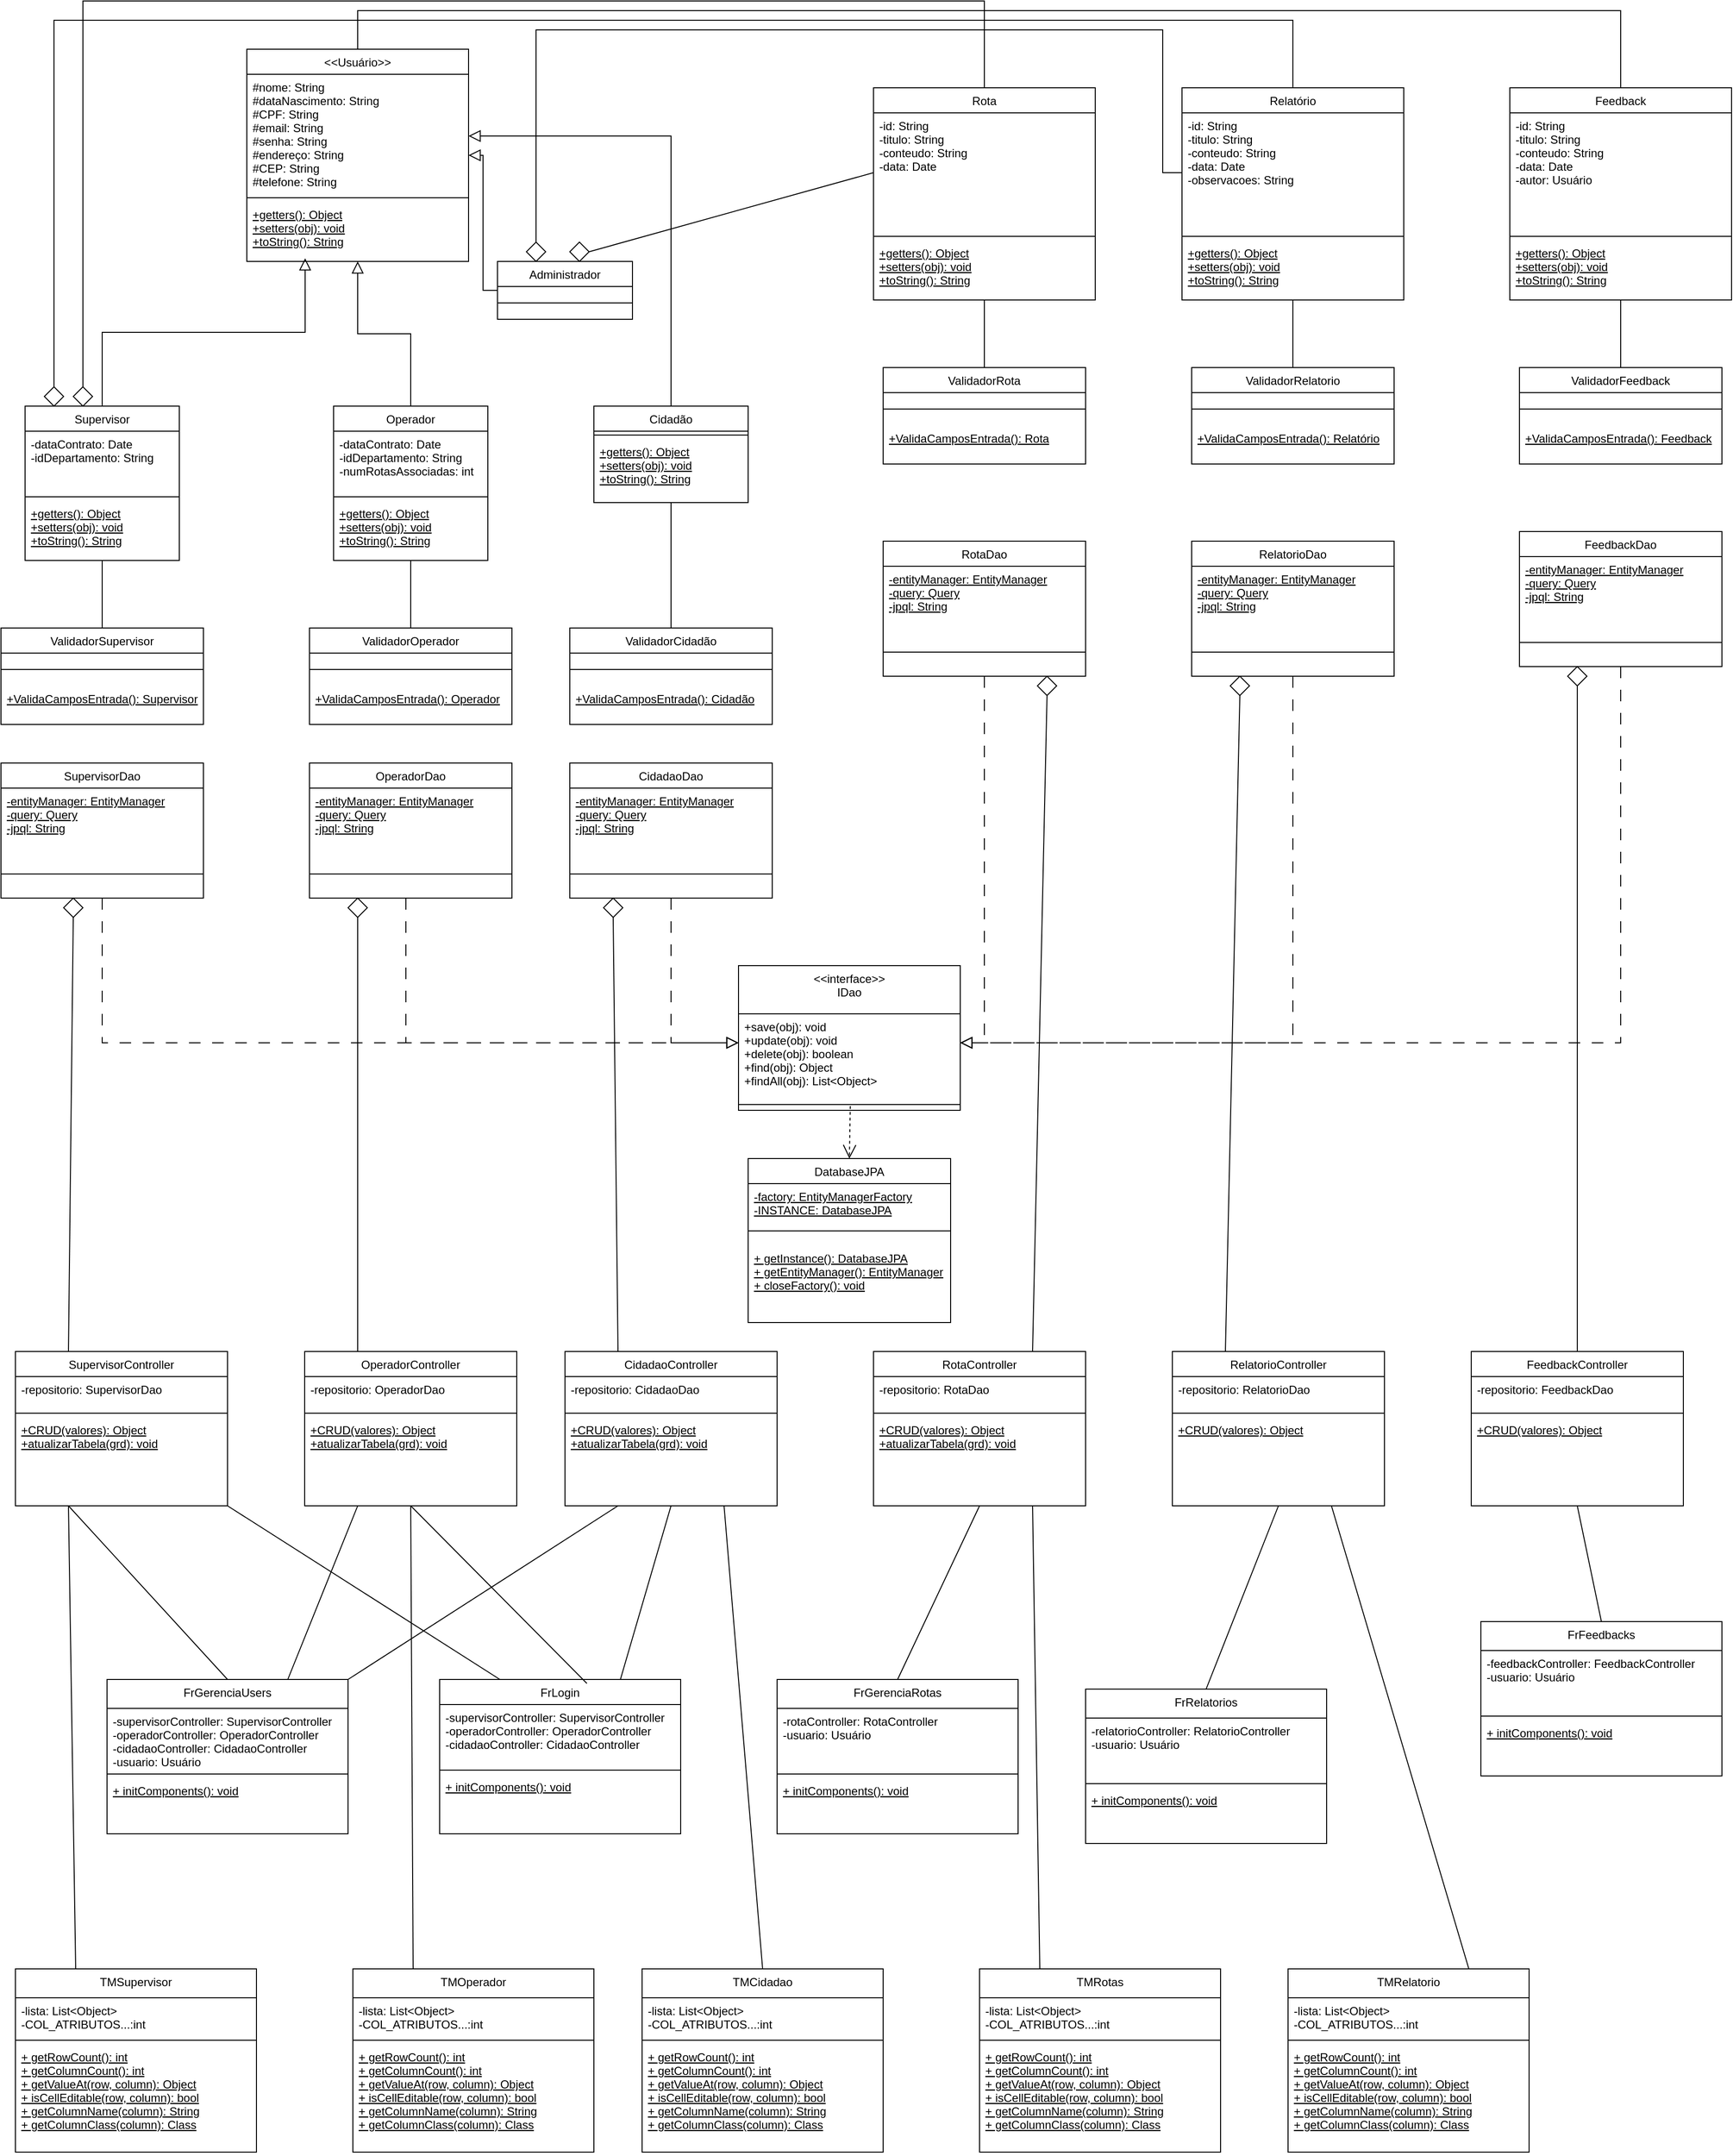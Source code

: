 <mxfile version="24.8.4">
  <diagram id="C5RBs43oDa-KdzZeNtuy" name="Page-1">
    <mxGraphModel dx="2003" dy="1098" grid="1" gridSize="10" guides="1" tooltips="1" connect="1" arrows="1" fold="1" page="1" pageScale="1" pageWidth="3300" pageHeight="4681" math="0" shadow="0">
      <root>
        <mxCell id="WIyWlLk6GJQsqaUBKTNV-0" />
        <mxCell id="WIyWlLk6GJQsqaUBKTNV-1" parent="WIyWlLk6GJQsqaUBKTNV-0" />
        <mxCell id="Er0_yB_5rbTC_ETRwour-0" value="&lt;&lt;Usuário&gt;&gt;" style="swimlane;fontStyle=0;align=center;verticalAlign=top;childLayout=stackLayout;horizontal=1;startSize=26;horizontalStack=0;resizeParent=1;resizeLast=0;collapsible=1;marginBottom=0;rounded=0;shadow=0;strokeWidth=1;" parent="WIyWlLk6GJQsqaUBKTNV-1" vertex="1">
          <mxGeometry x="840" y="60" width="230" height="220" as="geometry">
            <mxRectangle x="130" y="380" width="160" height="26" as="alternateBounds" />
          </mxGeometry>
        </mxCell>
        <mxCell id="Er0_yB_5rbTC_ETRwour-1" value="#nome: String&#xa;#dataNascimento: String&#xa;#CPF: String&#xa;#email: String&#xa;#senha: String&#xa;#endereço: String&#xa;#CEP: String&#xa;#telefone: String" style="text;align=left;verticalAlign=top;spacingLeft=4;spacingRight=4;overflow=hidden;rotatable=0;points=[[0,0.5],[1,0.5]];portConstraint=eastwest;" parent="Er0_yB_5rbTC_ETRwour-0" vertex="1">
          <mxGeometry y="26" width="230" height="124" as="geometry" />
        </mxCell>
        <mxCell id="Er0_yB_5rbTC_ETRwour-3" value="" style="line;html=1;strokeWidth=1;align=left;verticalAlign=middle;spacingTop=-1;spacingLeft=3;spacingRight=3;rotatable=0;labelPosition=right;points=[];portConstraint=eastwest;" parent="Er0_yB_5rbTC_ETRwour-0" vertex="1">
          <mxGeometry y="150" width="230" height="8" as="geometry" />
        </mxCell>
        <mxCell id="Er0_yB_5rbTC_ETRwour-4" value="+getters(): Object&#xa;+setters(obj): void&#xa;+toString(): String&#xa;" style="text;align=left;verticalAlign=top;spacingLeft=4;spacingRight=4;overflow=hidden;rotatable=0;points=[[0,0.5],[1,0.5]];portConstraint=eastwest;fontStyle=4" parent="Er0_yB_5rbTC_ETRwour-0" vertex="1">
          <mxGeometry y="158" width="230" height="62" as="geometry" />
        </mxCell>
        <mxCell id="Er0_yB_5rbTC_ETRwour-6" value="" style="endArrow=block;endSize=10;endFill=0;shadow=0;strokeWidth=1;rounded=0;curved=0;edgeStyle=elbowEdgeStyle;elbow=vertical;" parent="WIyWlLk6GJQsqaUBKTNV-1" source="Er0_yB_5rbTC_ETRwour-7" target="Er0_yB_5rbTC_ETRwour-0" edge="1">
          <mxGeometry width="160" relative="1" as="geometry">
            <mxPoint x="490" y="410" as="sourcePoint" />
            <mxPoint x="660" y="310" as="targetPoint" />
          </mxGeometry>
        </mxCell>
        <mxCell id="Er0_yB_5rbTC_ETRwour-7" value="Administrador" style="swimlane;fontStyle=0;align=center;verticalAlign=top;childLayout=stackLayout;horizontal=1;startSize=26;horizontalStack=0;resizeParent=1;resizeLast=0;collapsible=1;marginBottom=0;rounded=0;shadow=0;strokeWidth=1;" parent="WIyWlLk6GJQsqaUBKTNV-1" vertex="1">
          <mxGeometry x="1100" y="280" width="140" height="60" as="geometry">
            <mxRectangle x="130" y="380" width="160" height="26" as="alternateBounds" />
          </mxGeometry>
        </mxCell>
        <mxCell id="Er0_yB_5rbTC_ETRwour-10" value="" style="line;html=1;strokeWidth=1;align=left;verticalAlign=middle;spacingTop=-1;spacingLeft=3;spacingRight=3;rotatable=0;labelPosition=right;points=[];portConstraint=eastwest;" parent="Er0_yB_5rbTC_ETRwour-7" vertex="1">
          <mxGeometry y="26" width="140" height="34" as="geometry" />
        </mxCell>
        <mxCell id="Er0_yB_5rbTC_ETRwour-14" value="" style="endArrow=block;endSize=10;endFill=0;shadow=0;strokeWidth=1;rounded=0;curved=0;edgeStyle=elbowEdgeStyle;elbow=vertical;entryX=0.263;entryY=0.948;entryDx=0;entryDy=0;entryPerimeter=0;" parent="WIyWlLk6GJQsqaUBKTNV-1" source="Er0_yB_5rbTC_ETRwour-15" target="Er0_yB_5rbTC_ETRwour-4" edge="1">
          <mxGeometry width="160" relative="1" as="geometry">
            <mxPoint x="850" y="430" as="sourcePoint" />
            <mxPoint x="995" y="310" as="targetPoint" />
          </mxGeometry>
        </mxCell>
        <mxCell id="Er0_yB_5rbTC_ETRwour-15" value="Supervisor" style="swimlane;fontStyle=0;align=center;verticalAlign=top;childLayout=stackLayout;horizontal=1;startSize=26;horizontalStack=0;resizeParent=1;resizeLast=0;collapsible=1;marginBottom=0;rounded=0;shadow=0;strokeWidth=1;" parent="WIyWlLk6GJQsqaUBKTNV-1" vertex="1">
          <mxGeometry x="610" y="430" width="160" height="160" as="geometry">
            <mxRectangle x="130" y="380" width="160" height="26" as="alternateBounds" />
          </mxGeometry>
        </mxCell>
        <mxCell id="Er0_yB_5rbTC_ETRwour-16" value="-dataContrato: Date&#xa;-idDepartamento: String" style="text;align=left;verticalAlign=top;spacingLeft=4;spacingRight=4;overflow=hidden;rotatable=0;points=[[0,0.5],[1,0.5]];portConstraint=eastwest;" parent="Er0_yB_5rbTC_ETRwour-15" vertex="1">
          <mxGeometry y="26" width="160" height="64" as="geometry" />
        </mxCell>
        <mxCell id="Er0_yB_5rbTC_ETRwour-17" value="" style="line;html=1;strokeWidth=1;align=left;verticalAlign=middle;spacingTop=-1;spacingLeft=3;spacingRight=3;rotatable=0;labelPosition=right;points=[];portConstraint=eastwest;" parent="Er0_yB_5rbTC_ETRwour-15" vertex="1">
          <mxGeometry y="90" width="160" height="8" as="geometry" />
        </mxCell>
        <mxCell id="Er0_yB_5rbTC_ETRwour-18" value="+getters(): Object&#xa;+setters(obj): void&#xa;+toString(): String&#xa;" style="text;align=left;verticalAlign=top;spacingLeft=4;spacingRight=4;overflow=hidden;rotatable=0;points=[[0,0.5],[1,0.5]];portConstraint=eastwest;fontStyle=4" parent="Er0_yB_5rbTC_ETRwour-15" vertex="1">
          <mxGeometry y="98" width="160" height="62" as="geometry" />
        </mxCell>
        <mxCell id="Er0_yB_5rbTC_ETRwour-19" value="" style="endArrow=block;endSize=10;endFill=0;shadow=0;strokeWidth=1;rounded=0;curved=0;edgeStyle=elbowEdgeStyle;elbow=vertical;" parent="WIyWlLk6GJQsqaUBKTNV-1" source="Er0_yB_5rbTC_ETRwour-20" target="Er0_yB_5rbTC_ETRwour-0" edge="1">
          <mxGeometry width="160" relative="1" as="geometry">
            <mxPoint x="1295" y="440" as="sourcePoint" />
            <mxPoint x="690" y="290" as="targetPoint" />
          </mxGeometry>
        </mxCell>
        <mxCell id="Er0_yB_5rbTC_ETRwour-20" value="Operador" style="swimlane;fontStyle=0;align=center;verticalAlign=top;childLayout=stackLayout;horizontal=1;startSize=26;horizontalStack=0;resizeParent=1;resizeLast=0;collapsible=1;marginBottom=0;rounded=0;shadow=0;strokeWidth=1;" parent="WIyWlLk6GJQsqaUBKTNV-1" vertex="1">
          <mxGeometry x="930" y="430" width="160" height="160" as="geometry">
            <mxRectangle x="130" y="380" width="160" height="26" as="alternateBounds" />
          </mxGeometry>
        </mxCell>
        <mxCell id="Er0_yB_5rbTC_ETRwour-21" value="-dataContrato: Date&#xa;-idDepartamento: String&#xa;-numRotasAssociadas: int" style="text;align=left;verticalAlign=top;spacingLeft=4;spacingRight=4;overflow=hidden;rotatable=0;points=[[0,0.5],[1,0.5]];portConstraint=eastwest;" parent="Er0_yB_5rbTC_ETRwour-20" vertex="1">
          <mxGeometry y="26" width="160" height="64" as="geometry" />
        </mxCell>
        <mxCell id="Er0_yB_5rbTC_ETRwour-22" value="" style="line;html=1;strokeWidth=1;align=left;verticalAlign=middle;spacingTop=-1;spacingLeft=3;spacingRight=3;rotatable=0;labelPosition=right;points=[];portConstraint=eastwest;" parent="Er0_yB_5rbTC_ETRwour-20" vertex="1">
          <mxGeometry y="90" width="160" height="8" as="geometry" />
        </mxCell>
        <mxCell id="Er0_yB_5rbTC_ETRwour-23" value="+getters(): Object&#xa;+setters(obj): void&#xa;+toString(): String&#xa;" style="text;align=left;verticalAlign=top;spacingLeft=4;spacingRight=4;overflow=hidden;rotatable=0;points=[[0,0.5],[1,0.5]];portConstraint=eastwest;fontStyle=4" parent="Er0_yB_5rbTC_ETRwour-20" vertex="1">
          <mxGeometry y="98" width="160" height="62" as="geometry" />
        </mxCell>
        <mxCell id="Er0_yB_5rbTC_ETRwour-28" value="" style="endArrow=block;endSize=10;endFill=0;shadow=0;strokeWidth=1;rounded=0;curved=0;edgeStyle=elbowEdgeStyle;elbow=vertical;exitX=0.5;exitY=0;exitDx=0;exitDy=0;" parent="WIyWlLk6GJQsqaUBKTNV-1" source="Er0_yB_5rbTC_ETRwour-30" target="Er0_yB_5rbTC_ETRwour-1" edge="1">
          <mxGeometry width="160" relative="1" as="geometry">
            <mxPoint x="965" y="220" as="sourcePoint" />
            <mxPoint x="800" y="80" as="targetPoint" />
            <Array as="points">
              <mxPoint x="1280" y="150" />
            </Array>
          </mxGeometry>
        </mxCell>
        <mxCell id="Er0_yB_5rbTC_ETRwour-30" value="Cidadão" style="swimlane;fontStyle=0;align=center;verticalAlign=top;childLayout=stackLayout;horizontal=1;startSize=26;horizontalStack=0;resizeParent=1;resizeLast=0;collapsible=1;marginBottom=0;rounded=0;shadow=0;strokeWidth=1;" parent="WIyWlLk6GJQsqaUBKTNV-1" vertex="1">
          <mxGeometry x="1200" y="430" width="160" height="100" as="geometry">
            <mxRectangle x="130" y="380" width="160" height="26" as="alternateBounds" />
          </mxGeometry>
        </mxCell>
        <mxCell id="Er0_yB_5rbTC_ETRwour-32" value="" style="line;html=1;strokeWidth=1;align=left;verticalAlign=middle;spacingTop=-1;spacingLeft=3;spacingRight=3;rotatable=0;labelPosition=right;points=[];portConstraint=eastwest;" parent="Er0_yB_5rbTC_ETRwour-30" vertex="1">
          <mxGeometry y="26" width="160" height="8" as="geometry" />
        </mxCell>
        <mxCell id="Er0_yB_5rbTC_ETRwour-33" value="+getters(): Object&#xa;+setters(obj): void&#xa;+toString(): String&#xa;" style="text;align=left;verticalAlign=top;spacingLeft=4;spacingRight=4;overflow=hidden;rotatable=0;points=[[0,0.5],[1,0.5]];portConstraint=eastwest;fontStyle=4" parent="Er0_yB_5rbTC_ETRwour-30" vertex="1">
          <mxGeometry y="34" width="160" height="62" as="geometry" />
        </mxCell>
        <mxCell id="Er0_yB_5rbTC_ETRwour-35" value="ValidadorOperador" style="swimlane;fontStyle=0;align=center;verticalAlign=top;childLayout=stackLayout;horizontal=1;startSize=26;horizontalStack=0;resizeParent=1;resizeLast=0;collapsible=1;marginBottom=0;rounded=0;shadow=0;strokeWidth=1;" parent="WIyWlLk6GJQsqaUBKTNV-1" vertex="1">
          <mxGeometry x="905" y="660" width="210" height="100" as="geometry">
            <mxRectangle x="130" y="380" width="160" height="26" as="alternateBounds" />
          </mxGeometry>
        </mxCell>
        <mxCell id="Er0_yB_5rbTC_ETRwour-36" value="" style="line;html=1;strokeWidth=1;align=left;verticalAlign=middle;spacingTop=-1;spacingLeft=3;spacingRight=3;rotatable=0;labelPosition=right;points=[];portConstraint=eastwest;" parent="Er0_yB_5rbTC_ETRwour-35" vertex="1">
          <mxGeometry y="26" width="210" height="34" as="geometry" />
        </mxCell>
        <mxCell id="Er0_yB_5rbTC_ETRwour-37" value="+ValidaCamposEntrada(): Operador&#xa;" style="text;align=left;verticalAlign=top;spacingLeft=4;spacingRight=4;overflow=hidden;rotatable=0;points=[[0,0.5],[1,0.5]];portConstraint=eastwest;fontStyle=4" parent="Er0_yB_5rbTC_ETRwour-35" vertex="1">
          <mxGeometry y="60" width="210" height="30" as="geometry" />
        </mxCell>
        <mxCell id="Er0_yB_5rbTC_ETRwour-38" value="ValidadorSupervisor" style="swimlane;fontStyle=0;align=center;verticalAlign=top;childLayout=stackLayout;horizontal=1;startSize=26;horizontalStack=0;resizeParent=1;resizeLast=0;collapsible=1;marginBottom=0;rounded=0;shadow=0;strokeWidth=1;" parent="WIyWlLk6GJQsqaUBKTNV-1" vertex="1">
          <mxGeometry x="585" y="660" width="210" height="100" as="geometry">
            <mxRectangle x="130" y="380" width="160" height="26" as="alternateBounds" />
          </mxGeometry>
        </mxCell>
        <mxCell id="Er0_yB_5rbTC_ETRwour-39" value="" style="line;html=1;strokeWidth=1;align=left;verticalAlign=middle;spacingTop=-1;spacingLeft=3;spacingRight=3;rotatable=0;labelPosition=right;points=[];portConstraint=eastwest;" parent="Er0_yB_5rbTC_ETRwour-38" vertex="1">
          <mxGeometry y="26" width="210" height="34" as="geometry" />
        </mxCell>
        <mxCell id="Er0_yB_5rbTC_ETRwour-40" value="+ValidaCamposEntrada(): Supervisor&#xa;" style="text;align=left;verticalAlign=top;spacingLeft=4;spacingRight=4;overflow=hidden;rotatable=0;points=[[0,0.5],[1,0.5]];portConstraint=eastwest;fontStyle=4" parent="Er0_yB_5rbTC_ETRwour-38" vertex="1">
          <mxGeometry y="60" width="210" height="30" as="geometry" />
        </mxCell>
        <mxCell id="Er0_yB_5rbTC_ETRwour-41" value="ValidadorCidadão" style="swimlane;fontStyle=0;align=center;verticalAlign=top;childLayout=stackLayout;horizontal=1;startSize=26;horizontalStack=0;resizeParent=1;resizeLast=0;collapsible=1;marginBottom=0;rounded=0;shadow=0;strokeWidth=1;" parent="WIyWlLk6GJQsqaUBKTNV-1" vertex="1">
          <mxGeometry x="1175" y="660" width="210" height="100" as="geometry">
            <mxRectangle x="130" y="380" width="160" height="26" as="alternateBounds" />
          </mxGeometry>
        </mxCell>
        <mxCell id="Er0_yB_5rbTC_ETRwour-42" value="" style="line;html=1;strokeWidth=1;align=left;verticalAlign=middle;spacingTop=-1;spacingLeft=3;spacingRight=3;rotatable=0;labelPosition=right;points=[];portConstraint=eastwest;" parent="Er0_yB_5rbTC_ETRwour-41" vertex="1">
          <mxGeometry y="26" width="210" height="34" as="geometry" />
        </mxCell>
        <mxCell id="Er0_yB_5rbTC_ETRwour-43" value="+ValidaCamposEntrada(): Cidadão&#xa;" style="text;align=left;verticalAlign=top;spacingLeft=4;spacingRight=4;overflow=hidden;rotatable=0;points=[[0,0.5],[1,0.5]];portConstraint=eastwest;fontStyle=4" parent="Er0_yB_5rbTC_ETRwour-41" vertex="1">
          <mxGeometry y="60" width="210" height="30" as="geometry" />
        </mxCell>
        <mxCell id="Er0_yB_5rbTC_ETRwour-44" value="" style="endArrow=none;html=1;rounded=0;exitX=0.5;exitY=0;exitDx=0;exitDy=0;entryX=0.5;entryY=1;entryDx=0;entryDy=0;entryPerimeter=0;" parent="WIyWlLk6GJQsqaUBKTNV-1" source="Er0_yB_5rbTC_ETRwour-38" target="Er0_yB_5rbTC_ETRwour-18" edge="1">
          <mxGeometry width="50" height="50" relative="1" as="geometry">
            <mxPoint x="970" y="620" as="sourcePoint" />
            <mxPoint x="1020" y="570" as="targetPoint" />
          </mxGeometry>
        </mxCell>
        <mxCell id="Er0_yB_5rbTC_ETRwour-45" value="" style="endArrow=none;html=1;rounded=0;" parent="WIyWlLk6GJQsqaUBKTNV-1" source="Er0_yB_5rbTC_ETRwour-35" target="Er0_yB_5rbTC_ETRwour-23" edge="1">
          <mxGeometry width="50" height="50" relative="1" as="geometry">
            <mxPoint x="970" y="620" as="sourcePoint" />
            <mxPoint x="1020" y="570" as="targetPoint" />
          </mxGeometry>
        </mxCell>
        <mxCell id="Er0_yB_5rbTC_ETRwour-46" value="" style="endArrow=none;html=1;rounded=0;entryX=0.5;entryY=1;entryDx=0;entryDy=0;" parent="WIyWlLk6GJQsqaUBKTNV-1" source="Er0_yB_5rbTC_ETRwour-41" target="Er0_yB_5rbTC_ETRwour-30" edge="1">
          <mxGeometry width="50" height="50" relative="1" as="geometry">
            <mxPoint x="1260" y="640" as="sourcePoint" />
            <mxPoint x="1310" y="590" as="targetPoint" />
          </mxGeometry>
        </mxCell>
        <mxCell id="Er0_yB_5rbTC_ETRwour-47" value="Feedback" style="swimlane;fontStyle=0;align=center;verticalAlign=top;childLayout=stackLayout;horizontal=1;startSize=26;horizontalStack=0;resizeParent=1;resizeLast=0;collapsible=1;marginBottom=0;rounded=0;shadow=0;strokeWidth=1;" parent="WIyWlLk6GJQsqaUBKTNV-1" vertex="1">
          <mxGeometry x="2150" y="100" width="230" height="220" as="geometry">
            <mxRectangle x="130" y="380" width="160" height="26" as="alternateBounds" />
          </mxGeometry>
        </mxCell>
        <mxCell id="Er0_yB_5rbTC_ETRwour-48" value="-id: String&#xa;-titulo: String&#xa;-conteudo: String&#xa;-data: Date&#xa;-autor: Usuário" style="text;align=left;verticalAlign=top;spacingLeft=4;spacingRight=4;overflow=hidden;rotatable=0;points=[[0,0.5],[1,0.5]];portConstraint=eastwest;" parent="Er0_yB_5rbTC_ETRwour-47" vertex="1">
          <mxGeometry y="26" width="230" height="124" as="geometry" />
        </mxCell>
        <mxCell id="Er0_yB_5rbTC_ETRwour-49" value="" style="line;html=1;strokeWidth=1;align=left;verticalAlign=middle;spacingTop=-1;spacingLeft=3;spacingRight=3;rotatable=0;labelPosition=right;points=[];portConstraint=eastwest;" parent="Er0_yB_5rbTC_ETRwour-47" vertex="1">
          <mxGeometry y="150" width="230" height="8" as="geometry" />
        </mxCell>
        <mxCell id="Er0_yB_5rbTC_ETRwour-50" value="+getters(): Object&#xa;+setters(obj): void&#xa;+toString(): String&#xa;" style="text;align=left;verticalAlign=top;spacingLeft=4;spacingRight=4;overflow=hidden;rotatable=0;points=[[0,0.5],[1,0.5]];portConstraint=eastwest;fontStyle=4" parent="Er0_yB_5rbTC_ETRwour-47" vertex="1">
          <mxGeometry y="158" width="230" height="62" as="geometry" />
        </mxCell>
        <mxCell id="Er0_yB_5rbTC_ETRwour-51" value="ValidadorFeedback" style="swimlane;fontStyle=0;align=center;verticalAlign=top;childLayout=stackLayout;horizontal=1;startSize=26;horizontalStack=0;resizeParent=1;resizeLast=0;collapsible=1;marginBottom=0;rounded=0;shadow=0;strokeWidth=1;" parent="WIyWlLk6GJQsqaUBKTNV-1" vertex="1">
          <mxGeometry x="2160" y="390" width="210" height="100" as="geometry">
            <mxRectangle x="130" y="380" width="160" height="26" as="alternateBounds" />
          </mxGeometry>
        </mxCell>
        <mxCell id="Er0_yB_5rbTC_ETRwour-52" value="" style="line;html=1;strokeWidth=1;align=left;verticalAlign=middle;spacingTop=-1;spacingLeft=3;spacingRight=3;rotatable=0;labelPosition=right;points=[];portConstraint=eastwest;" parent="Er0_yB_5rbTC_ETRwour-51" vertex="1">
          <mxGeometry y="26" width="210" height="34" as="geometry" />
        </mxCell>
        <mxCell id="Er0_yB_5rbTC_ETRwour-53" value="+ValidaCamposEntrada(): Feedback&#xa;" style="text;align=left;verticalAlign=top;spacingLeft=4;spacingRight=4;overflow=hidden;rotatable=0;points=[[0,0.5],[1,0.5]];portConstraint=eastwest;fontStyle=4" parent="Er0_yB_5rbTC_ETRwour-51" vertex="1">
          <mxGeometry y="60" width="210" height="30" as="geometry" />
        </mxCell>
        <mxCell id="Er0_yB_5rbTC_ETRwour-54" value="" style="endArrow=none;html=1;rounded=0;" parent="WIyWlLk6GJQsqaUBKTNV-1" source="Er0_yB_5rbTC_ETRwour-51" target="Er0_yB_5rbTC_ETRwour-50" edge="1">
          <mxGeometry width="50" height="50" relative="1" as="geometry">
            <mxPoint x="2264" y="390" as="sourcePoint" />
            <mxPoint x="2264" y="350" as="targetPoint" />
          </mxGeometry>
        </mxCell>
        <mxCell id="Er0_yB_5rbTC_ETRwour-55" value="Rota" style="swimlane;fontStyle=0;align=center;verticalAlign=top;childLayout=stackLayout;horizontal=1;startSize=26;horizontalStack=0;resizeParent=1;resizeLast=0;collapsible=1;marginBottom=0;rounded=0;shadow=0;strokeWidth=1;" parent="WIyWlLk6GJQsqaUBKTNV-1" vertex="1">
          <mxGeometry x="1490" y="100" width="230" height="220" as="geometry">
            <mxRectangle x="130" y="380" width="160" height="26" as="alternateBounds" />
          </mxGeometry>
        </mxCell>
        <mxCell id="Er0_yB_5rbTC_ETRwour-56" value="-id: String&#xa;-titulo: String&#xa;-conteudo: String&#xa;-data: Date&#xa;" style="text;align=left;verticalAlign=top;spacingLeft=4;spacingRight=4;overflow=hidden;rotatable=0;points=[[0,0.5],[1,0.5]];portConstraint=eastwest;" parent="Er0_yB_5rbTC_ETRwour-55" vertex="1">
          <mxGeometry y="26" width="230" height="124" as="geometry" />
        </mxCell>
        <mxCell id="Er0_yB_5rbTC_ETRwour-57" value="" style="line;html=1;strokeWidth=1;align=left;verticalAlign=middle;spacingTop=-1;spacingLeft=3;spacingRight=3;rotatable=0;labelPosition=right;points=[];portConstraint=eastwest;" parent="Er0_yB_5rbTC_ETRwour-55" vertex="1">
          <mxGeometry y="150" width="230" height="8" as="geometry" />
        </mxCell>
        <mxCell id="Er0_yB_5rbTC_ETRwour-58" value="+getters(): Object&#xa;+setters(obj): void&#xa;+toString(): String&#xa;" style="text;align=left;verticalAlign=top;spacingLeft=4;spacingRight=4;overflow=hidden;rotatable=0;points=[[0,0.5],[1,0.5]];portConstraint=eastwest;fontStyle=4" parent="Er0_yB_5rbTC_ETRwour-55" vertex="1">
          <mxGeometry y="158" width="230" height="62" as="geometry" />
        </mxCell>
        <mxCell id="Er0_yB_5rbTC_ETRwour-59" value="ValidadorRota" style="swimlane;fontStyle=0;align=center;verticalAlign=top;childLayout=stackLayout;horizontal=1;startSize=26;horizontalStack=0;resizeParent=1;resizeLast=0;collapsible=1;marginBottom=0;rounded=0;shadow=0;strokeWidth=1;" parent="WIyWlLk6GJQsqaUBKTNV-1" vertex="1">
          <mxGeometry x="1500" y="390" width="210" height="100" as="geometry">
            <mxRectangle x="130" y="380" width="160" height="26" as="alternateBounds" />
          </mxGeometry>
        </mxCell>
        <mxCell id="Er0_yB_5rbTC_ETRwour-60" value="" style="line;html=1;strokeWidth=1;align=left;verticalAlign=middle;spacingTop=-1;spacingLeft=3;spacingRight=3;rotatable=0;labelPosition=right;points=[];portConstraint=eastwest;" parent="Er0_yB_5rbTC_ETRwour-59" vertex="1">
          <mxGeometry y="26" width="210" height="34" as="geometry" />
        </mxCell>
        <mxCell id="Er0_yB_5rbTC_ETRwour-61" value="+ValidaCamposEntrada(): Rota&#xa;" style="text;align=left;verticalAlign=top;spacingLeft=4;spacingRight=4;overflow=hidden;rotatable=0;points=[[0,0.5],[1,0.5]];portConstraint=eastwest;fontStyle=4" parent="Er0_yB_5rbTC_ETRwour-59" vertex="1">
          <mxGeometry y="60" width="210" height="30" as="geometry" />
        </mxCell>
        <mxCell id="Er0_yB_5rbTC_ETRwour-62" value="" style="endArrow=none;html=1;rounded=0;" parent="WIyWlLk6GJQsqaUBKTNV-1" source="Er0_yB_5rbTC_ETRwour-59" target="Er0_yB_5rbTC_ETRwour-58" edge="1">
          <mxGeometry width="50" height="50" relative="1" as="geometry">
            <mxPoint x="1604" y="390" as="sourcePoint" />
            <mxPoint x="1604" y="350" as="targetPoint" />
          </mxGeometry>
        </mxCell>
        <mxCell id="Er0_yB_5rbTC_ETRwour-63" value="Relatório" style="swimlane;fontStyle=0;align=center;verticalAlign=top;childLayout=stackLayout;horizontal=1;startSize=26;horizontalStack=0;resizeParent=1;resizeLast=0;collapsible=1;marginBottom=0;rounded=0;shadow=0;strokeWidth=1;" parent="WIyWlLk6GJQsqaUBKTNV-1" vertex="1">
          <mxGeometry x="1810" y="100" width="230" height="220" as="geometry">
            <mxRectangle x="130" y="380" width="160" height="26" as="alternateBounds" />
          </mxGeometry>
        </mxCell>
        <mxCell id="Er0_yB_5rbTC_ETRwour-64" value="-id: String&#xa;-titulo: String&#xa;-conteudo: String&#xa;-data: Date&#xa;-observacoes: String" style="text;align=left;verticalAlign=top;spacingLeft=4;spacingRight=4;overflow=hidden;rotatable=0;points=[[0,0.5],[1,0.5]];portConstraint=eastwest;" parent="Er0_yB_5rbTC_ETRwour-63" vertex="1">
          <mxGeometry y="26" width="230" height="124" as="geometry" />
        </mxCell>
        <mxCell id="Er0_yB_5rbTC_ETRwour-65" value="" style="line;html=1;strokeWidth=1;align=left;verticalAlign=middle;spacingTop=-1;spacingLeft=3;spacingRight=3;rotatable=0;labelPosition=right;points=[];portConstraint=eastwest;" parent="Er0_yB_5rbTC_ETRwour-63" vertex="1">
          <mxGeometry y="150" width="230" height="8" as="geometry" />
        </mxCell>
        <mxCell id="Er0_yB_5rbTC_ETRwour-66" value="+getters(): Object&#xa;+setters(obj): void&#xa;+toString(): String&#xa;" style="text;align=left;verticalAlign=top;spacingLeft=4;spacingRight=4;overflow=hidden;rotatable=0;points=[[0,0.5],[1,0.5]];portConstraint=eastwest;fontStyle=4" parent="Er0_yB_5rbTC_ETRwour-63" vertex="1">
          <mxGeometry y="158" width="230" height="62" as="geometry" />
        </mxCell>
        <mxCell id="Er0_yB_5rbTC_ETRwour-67" value="ValidadorRelatorio" style="swimlane;fontStyle=0;align=center;verticalAlign=top;childLayout=stackLayout;horizontal=1;startSize=26;horizontalStack=0;resizeParent=1;resizeLast=0;collapsible=1;marginBottom=0;rounded=0;shadow=0;strokeWidth=1;" parent="WIyWlLk6GJQsqaUBKTNV-1" vertex="1">
          <mxGeometry x="1820" y="390" width="210" height="100" as="geometry">
            <mxRectangle x="130" y="380" width="160" height="26" as="alternateBounds" />
          </mxGeometry>
        </mxCell>
        <mxCell id="Er0_yB_5rbTC_ETRwour-68" value="" style="line;html=1;strokeWidth=1;align=left;verticalAlign=middle;spacingTop=-1;spacingLeft=3;spacingRight=3;rotatable=0;labelPosition=right;points=[];portConstraint=eastwest;" parent="Er0_yB_5rbTC_ETRwour-67" vertex="1">
          <mxGeometry y="26" width="210" height="34" as="geometry" />
        </mxCell>
        <mxCell id="Er0_yB_5rbTC_ETRwour-69" value="+ValidaCamposEntrada(): Relatório&#xa;" style="text;align=left;verticalAlign=top;spacingLeft=4;spacingRight=4;overflow=hidden;rotatable=0;points=[[0,0.5],[1,0.5]];portConstraint=eastwest;fontStyle=4" parent="Er0_yB_5rbTC_ETRwour-67" vertex="1">
          <mxGeometry y="60" width="210" height="30" as="geometry" />
        </mxCell>
        <mxCell id="Er0_yB_5rbTC_ETRwour-70" value="" style="endArrow=none;html=1;rounded=0;" parent="WIyWlLk6GJQsqaUBKTNV-1" source="Er0_yB_5rbTC_ETRwour-67" target="Er0_yB_5rbTC_ETRwour-66" edge="1">
          <mxGeometry width="50" height="50" relative="1" as="geometry">
            <mxPoint x="1924" y="390" as="sourcePoint" />
            <mxPoint x="1924" y="350" as="targetPoint" />
          </mxGeometry>
        </mxCell>
        <mxCell id="Er0_yB_5rbTC_ETRwour-71" value="" style="rhombus;whiteSpace=wrap;html=1;" parent="WIyWlLk6GJQsqaUBKTNV-1" vertex="1">
          <mxGeometry x="630" y="410" width="20" height="20" as="geometry" />
        </mxCell>
        <mxCell id="Er0_yB_5rbTC_ETRwour-72" value="" style="endArrow=none;html=1;rounded=0;exitX=0.5;exitY=0;exitDx=0;exitDy=0;entryX=0.5;entryY=0;entryDx=0;entryDy=0;" parent="WIyWlLk6GJQsqaUBKTNV-1" source="Er0_yB_5rbTC_ETRwour-71" target="Er0_yB_5rbTC_ETRwour-63" edge="1">
          <mxGeometry width="50" height="50" relative="1" as="geometry">
            <mxPoint x="1470" y="530" as="sourcePoint" />
            <mxPoint x="1520" y="480" as="targetPoint" />
            <Array as="points">
              <mxPoint x="640" y="30" />
              <mxPoint x="1925" y="30" />
            </Array>
          </mxGeometry>
        </mxCell>
        <mxCell id="Er0_yB_5rbTC_ETRwour-73" value="" style="rhombus;whiteSpace=wrap;html=1;" parent="WIyWlLk6GJQsqaUBKTNV-1" vertex="1">
          <mxGeometry x="1130" y="260" width="20" height="20" as="geometry" />
        </mxCell>
        <mxCell id="Er0_yB_5rbTC_ETRwour-74" value="" style="endArrow=none;html=1;rounded=0;exitX=0.5;exitY=0;exitDx=0;exitDy=0;entryX=0;entryY=0.5;entryDx=0;entryDy=0;" parent="WIyWlLk6GJQsqaUBKTNV-1" source="Er0_yB_5rbTC_ETRwour-73" target="Er0_yB_5rbTC_ETRwour-64" edge="1">
          <mxGeometry width="50" height="50" relative="1" as="geometry">
            <mxPoint x="650" y="420" as="sourcePoint" />
            <mxPoint x="1935" y="110" as="targetPoint" />
            <Array as="points">
              <mxPoint x="1140" y="40" />
              <mxPoint x="1790" y="40" />
              <mxPoint x="1790" y="188" />
            </Array>
          </mxGeometry>
        </mxCell>
        <mxCell id="Er0_yB_5rbTC_ETRwour-75" value="" style="rhombus;whiteSpace=wrap;html=1;" parent="WIyWlLk6GJQsqaUBKTNV-1" vertex="1">
          <mxGeometry x="660" y="410" width="20" height="20" as="geometry" />
        </mxCell>
        <mxCell id="Er0_yB_5rbTC_ETRwour-76" value="" style="rhombus;whiteSpace=wrap;html=1;" parent="WIyWlLk6GJQsqaUBKTNV-1" vertex="1">
          <mxGeometry x="1175" y="260" width="20" height="20" as="geometry" />
        </mxCell>
        <mxCell id="Er0_yB_5rbTC_ETRwour-77" value="" style="endArrow=none;html=1;rounded=0;exitX=1;exitY=0.5;exitDx=0;exitDy=0;entryX=0;entryY=0.5;entryDx=0;entryDy=0;" parent="WIyWlLk6GJQsqaUBKTNV-1" source="Er0_yB_5rbTC_ETRwour-76" target="Er0_yB_5rbTC_ETRwour-56" edge="1">
          <mxGeometry width="50" height="50" relative="1" as="geometry">
            <mxPoint x="1470" y="530" as="sourcePoint" />
            <mxPoint x="1520" y="480" as="targetPoint" />
          </mxGeometry>
        </mxCell>
        <mxCell id="Er0_yB_5rbTC_ETRwour-78" value="" style="endArrow=none;html=1;rounded=0;exitX=0.5;exitY=0;exitDx=0;exitDy=0;entryX=0.5;entryY=0;entryDx=0;entryDy=0;" parent="WIyWlLk6GJQsqaUBKTNV-1" source="Er0_yB_5rbTC_ETRwour-75" target="Er0_yB_5rbTC_ETRwour-55" edge="1">
          <mxGeometry width="50" height="50" relative="1" as="geometry">
            <mxPoint x="1470" y="530" as="sourcePoint" />
            <mxPoint x="1520" y="480" as="targetPoint" />
            <Array as="points">
              <mxPoint x="670" y="10" />
              <mxPoint x="1605" y="10" />
            </Array>
          </mxGeometry>
        </mxCell>
        <mxCell id="Er0_yB_5rbTC_ETRwour-79" value="" style="endArrow=none;html=1;rounded=0;exitX=0.5;exitY=0;exitDx=0;exitDy=0;entryX=0.5;entryY=0;entryDx=0;entryDy=0;" parent="WIyWlLk6GJQsqaUBKTNV-1" source="Er0_yB_5rbTC_ETRwour-47" target="Er0_yB_5rbTC_ETRwour-0" edge="1">
          <mxGeometry width="50" height="50" relative="1" as="geometry">
            <mxPoint x="1470" y="530" as="sourcePoint" />
            <mxPoint x="1520" y="480" as="targetPoint" />
            <Array as="points">
              <mxPoint x="2265" y="20" />
              <mxPoint x="955" y="20" />
            </Array>
          </mxGeometry>
        </mxCell>
        <mxCell id="Er0_yB_5rbTC_ETRwour-80" value="SupervisorDao" style="swimlane;fontStyle=0;align=center;verticalAlign=top;childLayout=stackLayout;horizontal=1;startSize=26;horizontalStack=0;resizeParent=1;resizeLast=0;collapsible=1;marginBottom=0;rounded=0;shadow=0;strokeWidth=1;" parent="WIyWlLk6GJQsqaUBKTNV-1" vertex="1">
          <mxGeometry x="585" y="800" width="210" height="140" as="geometry">
            <mxRectangle x="130" y="380" width="160" height="26" as="alternateBounds" />
          </mxGeometry>
        </mxCell>
        <mxCell id="Er0_yB_5rbTC_ETRwour-83" value="-entityManager: EntityManager&#xa;-query: Query&#xa;-jpql: String" style="text;align=left;verticalAlign=top;spacingLeft=4;spacingRight=4;overflow=hidden;rotatable=0;points=[[0,0.5],[1,0.5]];portConstraint=eastwest;fontStyle=4" parent="Er0_yB_5rbTC_ETRwour-80" vertex="1">
          <mxGeometry y="26" width="210" height="64" as="geometry" />
        </mxCell>
        <mxCell id="Er0_yB_5rbTC_ETRwour-81" value="" style="line;html=1;strokeWidth=1;align=left;verticalAlign=middle;spacingTop=-1;spacingLeft=3;spacingRight=3;rotatable=0;labelPosition=right;points=[];portConstraint=eastwest;" parent="Er0_yB_5rbTC_ETRwour-80" vertex="1">
          <mxGeometry y="90" width="210" height="50" as="geometry" />
        </mxCell>
        <mxCell id="Er0_yB_5rbTC_ETRwour-84" value="OperadorDao" style="swimlane;fontStyle=0;align=center;verticalAlign=top;childLayout=stackLayout;horizontal=1;startSize=26;horizontalStack=0;resizeParent=1;resizeLast=0;collapsible=1;marginBottom=0;rounded=0;shadow=0;strokeWidth=1;" parent="WIyWlLk6GJQsqaUBKTNV-1" vertex="1">
          <mxGeometry x="905" y="800" width="210" height="140" as="geometry">
            <mxRectangle x="130" y="380" width="160" height="26" as="alternateBounds" />
          </mxGeometry>
        </mxCell>
        <mxCell id="Er0_yB_5rbTC_ETRwour-85" value="-entityManager: EntityManager&#xa;-query: Query&#xa;-jpql: String" style="text;align=left;verticalAlign=top;spacingLeft=4;spacingRight=4;overflow=hidden;rotatable=0;points=[[0,0.5],[1,0.5]];portConstraint=eastwest;fontStyle=4" parent="Er0_yB_5rbTC_ETRwour-84" vertex="1">
          <mxGeometry y="26" width="210" height="64" as="geometry" />
        </mxCell>
        <mxCell id="Er0_yB_5rbTC_ETRwour-86" value="" style="line;html=1;strokeWidth=1;align=left;verticalAlign=middle;spacingTop=-1;spacingLeft=3;spacingRight=3;rotatable=0;labelPosition=right;points=[];portConstraint=eastwest;" parent="Er0_yB_5rbTC_ETRwour-84" vertex="1">
          <mxGeometry y="90" width="210" height="50" as="geometry" />
        </mxCell>
        <mxCell id="Er0_yB_5rbTC_ETRwour-87" value="CidadaoDao" style="swimlane;fontStyle=0;align=center;verticalAlign=top;childLayout=stackLayout;horizontal=1;startSize=26;horizontalStack=0;resizeParent=1;resizeLast=0;collapsible=1;marginBottom=0;rounded=0;shadow=0;strokeWidth=1;" parent="WIyWlLk6GJQsqaUBKTNV-1" vertex="1">
          <mxGeometry x="1175" y="800" width="210" height="140" as="geometry">
            <mxRectangle x="130" y="380" width="160" height="26" as="alternateBounds" />
          </mxGeometry>
        </mxCell>
        <mxCell id="Er0_yB_5rbTC_ETRwour-88" value="-entityManager: EntityManager&#xa;-query: Query&#xa;-jpql: String" style="text;align=left;verticalAlign=top;spacingLeft=4;spacingRight=4;overflow=hidden;rotatable=0;points=[[0,0.5],[1,0.5]];portConstraint=eastwest;fontStyle=4" parent="Er0_yB_5rbTC_ETRwour-87" vertex="1">
          <mxGeometry y="26" width="210" height="64" as="geometry" />
        </mxCell>
        <mxCell id="Er0_yB_5rbTC_ETRwour-89" value="" style="line;html=1;strokeWidth=1;align=left;verticalAlign=middle;spacingTop=-1;spacingLeft=3;spacingRight=3;rotatable=0;labelPosition=right;points=[];portConstraint=eastwest;" parent="Er0_yB_5rbTC_ETRwour-87" vertex="1">
          <mxGeometry y="90" width="210" height="50" as="geometry" />
        </mxCell>
        <mxCell id="Er0_yB_5rbTC_ETRwour-90" value="RotaDao" style="swimlane;fontStyle=0;align=center;verticalAlign=top;childLayout=stackLayout;horizontal=1;startSize=26;horizontalStack=0;resizeParent=1;resizeLast=0;collapsible=1;marginBottom=0;rounded=0;shadow=0;strokeWidth=1;" parent="WIyWlLk6GJQsqaUBKTNV-1" vertex="1">
          <mxGeometry x="1500" y="570" width="210" height="140" as="geometry">
            <mxRectangle x="130" y="380" width="160" height="26" as="alternateBounds" />
          </mxGeometry>
        </mxCell>
        <mxCell id="Er0_yB_5rbTC_ETRwour-91" value="-entityManager: EntityManager&#xa;-query: Query&#xa;-jpql: String" style="text;align=left;verticalAlign=top;spacingLeft=4;spacingRight=4;overflow=hidden;rotatable=0;points=[[0,0.5],[1,0.5]];portConstraint=eastwest;fontStyle=4" parent="Er0_yB_5rbTC_ETRwour-90" vertex="1">
          <mxGeometry y="26" width="210" height="64" as="geometry" />
        </mxCell>
        <mxCell id="Er0_yB_5rbTC_ETRwour-92" value="" style="line;html=1;strokeWidth=1;align=left;verticalAlign=middle;spacingTop=-1;spacingLeft=3;spacingRight=3;rotatable=0;labelPosition=right;points=[];portConstraint=eastwest;" parent="Er0_yB_5rbTC_ETRwour-90" vertex="1">
          <mxGeometry y="90" width="210" height="50" as="geometry" />
        </mxCell>
        <mxCell id="Er0_yB_5rbTC_ETRwour-93" value="RelatorioDao" style="swimlane;fontStyle=0;align=center;verticalAlign=top;childLayout=stackLayout;horizontal=1;startSize=26;horizontalStack=0;resizeParent=1;resizeLast=0;collapsible=1;marginBottom=0;rounded=0;shadow=0;strokeWidth=1;" parent="WIyWlLk6GJQsqaUBKTNV-1" vertex="1">
          <mxGeometry x="1820" y="570" width="210" height="140" as="geometry">
            <mxRectangle x="130" y="380" width="160" height="26" as="alternateBounds" />
          </mxGeometry>
        </mxCell>
        <mxCell id="Er0_yB_5rbTC_ETRwour-94" value="-entityManager: EntityManager&#xa;-query: Query&#xa;-jpql: String" style="text;align=left;verticalAlign=top;spacingLeft=4;spacingRight=4;overflow=hidden;rotatable=0;points=[[0,0.5],[1,0.5]];portConstraint=eastwest;fontStyle=4" parent="Er0_yB_5rbTC_ETRwour-93" vertex="1">
          <mxGeometry y="26" width="210" height="64" as="geometry" />
        </mxCell>
        <mxCell id="Er0_yB_5rbTC_ETRwour-95" value="" style="line;html=1;strokeWidth=1;align=left;verticalAlign=middle;spacingTop=-1;spacingLeft=3;spacingRight=3;rotatable=0;labelPosition=right;points=[];portConstraint=eastwest;" parent="Er0_yB_5rbTC_ETRwour-93" vertex="1">
          <mxGeometry y="90" width="210" height="50" as="geometry" />
        </mxCell>
        <mxCell id="Er0_yB_5rbTC_ETRwour-96" value="FeedbackDao" style="swimlane;fontStyle=0;align=center;verticalAlign=top;childLayout=stackLayout;horizontal=1;startSize=26;horizontalStack=0;resizeParent=1;resizeLast=0;collapsible=1;marginBottom=0;rounded=0;shadow=0;strokeWidth=1;" parent="WIyWlLk6GJQsqaUBKTNV-1" vertex="1">
          <mxGeometry x="2160" y="560" width="210" height="140" as="geometry">
            <mxRectangle x="130" y="380" width="160" height="26" as="alternateBounds" />
          </mxGeometry>
        </mxCell>
        <mxCell id="Er0_yB_5rbTC_ETRwour-97" value="-entityManager: EntityManager&#xa;-query: Query&#xa;-jpql: String" style="text;align=left;verticalAlign=top;spacingLeft=4;spacingRight=4;overflow=hidden;rotatable=0;points=[[0,0.5],[1,0.5]];portConstraint=eastwest;fontStyle=4" parent="Er0_yB_5rbTC_ETRwour-96" vertex="1">
          <mxGeometry y="26" width="210" height="64" as="geometry" />
        </mxCell>
        <mxCell id="Er0_yB_5rbTC_ETRwour-98" value="" style="line;html=1;strokeWidth=1;align=left;verticalAlign=middle;spacingTop=-1;spacingLeft=3;spacingRight=3;rotatable=0;labelPosition=right;points=[];portConstraint=eastwest;" parent="Er0_yB_5rbTC_ETRwour-96" vertex="1">
          <mxGeometry y="90" width="210" height="50" as="geometry" />
        </mxCell>
        <mxCell id="Er0_yB_5rbTC_ETRwour-99" value="&lt;&lt;interface&gt;&gt;&#xa;IDao" style="swimlane;fontStyle=0;align=center;verticalAlign=top;childLayout=stackLayout;horizontal=1;startSize=50;horizontalStack=0;resizeParent=1;resizeLast=0;collapsible=1;marginBottom=0;rounded=0;shadow=0;strokeWidth=1;" parent="WIyWlLk6GJQsqaUBKTNV-1" vertex="1">
          <mxGeometry x="1350" y="1010" width="230" height="150" as="geometry">
            <mxRectangle x="130" y="380" width="160" height="26" as="alternateBounds" />
          </mxGeometry>
        </mxCell>
        <mxCell id="Er0_yB_5rbTC_ETRwour-100" value="+save(obj): void&#xa;+update(obj): void&#xa;+delete(obj): boolean&#xa;+find(obj): Object&#xa;+findAll(obj): List&lt;Object&gt;" style="text;align=left;verticalAlign=top;spacingLeft=4;spacingRight=4;overflow=hidden;rotatable=0;points=[[0,0.5],[1,0.5]];portConstraint=eastwest;" parent="Er0_yB_5rbTC_ETRwour-99" vertex="1">
          <mxGeometry y="50" width="230" height="90" as="geometry" />
        </mxCell>
        <mxCell id="Er0_yB_5rbTC_ETRwour-101" value="" style="line;html=1;strokeWidth=1;align=left;verticalAlign=middle;spacingTop=-1;spacingLeft=3;spacingRight=3;rotatable=0;labelPosition=right;points=[];portConstraint=eastwest;" parent="Er0_yB_5rbTC_ETRwour-99" vertex="1">
          <mxGeometry y="140" width="230" height="8" as="geometry" />
        </mxCell>
        <mxCell id="Er0_yB_5rbTC_ETRwour-106" value="DatabaseJPA" style="swimlane;fontStyle=0;align=center;verticalAlign=top;childLayout=stackLayout;horizontal=1;startSize=26;horizontalStack=0;resizeParent=1;resizeLast=0;collapsible=1;marginBottom=0;rounded=0;shadow=0;strokeWidth=1;" parent="WIyWlLk6GJQsqaUBKTNV-1" vertex="1">
          <mxGeometry x="1360" y="1210" width="210" height="170" as="geometry">
            <mxRectangle x="130" y="380" width="160" height="26" as="alternateBounds" />
          </mxGeometry>
        </mxCell>
        <mxCell id="Er0_yB_5rbTC_ETRwour-107" value="-factory: EntityManagerFactory&#xa;-INSTANCE: DatabaseJPA&#xa;" style="text;align=left;verticalAlign=top;spacingLeft=4;spacingRight=4;overflow=hidden;rotatable=0;points=[[0,0.5],[1,0.5]];portConstraint=eastwest;fontStyle=4" parent="Er0_yB_5rbTC_ETRwour-106" vertex="1">
          <mxGeometry y="26" width="210" height="34" as="geometry" />
        </mxCell>
        <mxCell id="Er0_yB_5rbTC_ETRwour-108" value="" style="line;html=1;strokeWidth=1;align=left;verticalAlign=middle;spacingTop=-1;spacingLeft=3;spacingRight=3;rotatable=0;labelPosition=right;points=[];portConstraint=eastwest;" parent="Er0_yB_5rbTC_ETRwour-106" vertex="1">
          <mxGeometry y="60" width="210" height="30" as="geometry" />
        </mxCell>
        <mxCell id="SsdJG45lZJSaPq-VqJkR-18" value="+ getInstance(): DatabaseJPA&#xa;+ getEntityManager(): EntityManager&#xa;+ closeFactory(): void" style="text;align=left;verticalAlign=top;spacingLeft=4;spacingRight=4;overflow=hidden;rotatable=0;points=[[0,0.5],[1,0.5]];portConstraint=eastwest;fontStyle=4" vertex="1" parent="Er0_yB_5rbTC_ETRwour-106">
          <mxGeometry y="90" width="210" height="60" as="geometry" />
        </mxCell>
        <mxCell id="Er0_yB_5rbTC_ETRwour-109" value="" style="endArrow=open;endSize=12;dashed=1;html=1;rounded=0;entryX=0.5;entryY=0;entryDx=0;entryDy=0;exitX=0.504;exitY=0.705;exitDx=0;exitDy=0;exitPerimeter=0;" parent="WIyWlLk6GJQsqaUBKTNV-1" source="Er0_yB_5rbTC_ETRwour-101" target="Er0_yB_5rbTC_ETRwour-106" edge="1">
          <mxGeometry x="1" y="-98" width="160" relative="1" as="geometry">
            <mxPoint x="1420" y="970" as="sourcePoint" />
            <mxPoint x="1580" y="970" as="targetPoint" />
            <mxPoint x="90" y="-58" as="offset" />
          </mxGeometry>
        </mxCell>
        <mxCell id="Er0_yB_5rbTC_ETRwour-111" value="" style="endArrow=block;endSize=10;endFill=0;shadow=0;strokeWidth=1;rounded=0;curved=0;edgeStyle=elbowEdgeStyle;elbow=vertical;exitX=0.5;exitY=1;exitDx=0;exitDy=0;dashed=1;dashPattern=12 12;" parent="WIyWlLk6GJQsqaUBKTNV-1" source="Er0_yB_5rbTC_ETRwour-90" edge="1">
          <mxGeometry width="160" relative="1" as="geometry">
            <mxPoint x="1790" y="1370" as="sourcePoint" />
            <mxPoint x="1580" y="1090" as="targetPoint" />
            <Array as="points">
              <mxPoint x="1730" y="1090" />
            </Array>
          </mxGeometry>
        </mxCell>
        <mxCell id="Er0_yB_5rbTC_ETRwour-112" value="" style="endArrow=block;endSize=10;endFill=0;shadow=0;strokeWidth=1;rounded=0;curved=0;edgeStyle=elbowEdgeStyle;elbow=vertical;exitX=0.5;exitY=1;exitDx=0;exitDy=0;dashed=1;dashPattern=12 12;" parent="WIyWlLk6GJQsqaUBKTNV-1" source="Er0_yB_5rbTC_ETRwour-93" edge="1">
          <mxGeometry width="160" relative="1" as="geometry">
            <mxPoint x="1915" y="720" as="sourcePoint" />
            <mxPoint x="1580" y="1090" as="targetPoint" />
            <Array as="points">
              <mxPoint x="1640" y="1090" />
            </Array>
          </mxGeometry>
        </mxCell>
        <mxCell id="Er0_yB_5rbTC_ETRwour-113" value="" style="endArrow=block;endSize=10;endFill=0;shadow=0;strokeWidth=1;rounded=0;curved=0;edgeStyle=elbowEdgeStyle;elbow=vertical;exitX=0.5;exitY=1;exitDx=0;exitDy=0;dashed=1;dashPattern=12 12;" parent="WIyWlLk6GJQsqaUBKTNV-1" source="Er0_yB_5rbTC_ETRwour-96" edge="1">
          <mxGeometry width="160" relative="1" as="geometry">
            <mxPoint x="1925" y="710" as="sourcePoint" />
            <mxPoint x="1580" y="1090" as="targetPoint" />
            <Array as="points">
              <mxPoint x="1640" y="1090" />
            </Array>
          </mxGeometry>
        </mxCell>
        <mxCell id="Er0_yB_5rbTC_ETRwour-116" value="" style="endArrow=block;endSize=10;endFill=0;shadow=0;strokeWidth=1;rounded=0;curved=0;edgeStyle=elbowEdgeStyle;elbow=vertical;exitX=0.5;exitY=1;exitDx=0;exitDy=0;dashed=1;dashPattern=12 12;" parent="WIyWlLk6GJQsqaUBKTNV-1" target="Er0_yB_5rbTC_ETRwour-100" edge="1">
          <mxGeometry width="160" relative="1" as="geometry">
            <mxPoint x="1005" y="940" as="sourcePoint" />
            <mxPoint x="320" y="1330" as="targetPoint" />
            <Array as="points">
              <mxPoint x="1020" y="1090" />
            </Array>
          </mxGeometry>
        </mxCell>
        <mxCell id="Er0_yB_5rbTC_ETRwour-117" value="" style="endArrow=block;endSize=10;endFill=0;shadow=0;strokeWidth=1;rounded=0;curved=0;edgeStyle=elbowEdgeStyle;elbow=vertical;exitX=0.5;exitY=1;exitDx=0;exitDy=0;dashed=1;dashPattern=12 12;" parent="WIyWlLk6GJQsqaUBKTNV-1" source="Er0_yB_5rbTC_ETRwour-87" edge="1">
          <mxGeometry width="160" relative="1" as="geometry">
            <mxPoint x="1005" y="940" as="sourcePoint" />
            <mxPoint x="1350" y="1090" as="targetPoint" />
            <Array as="points">
              <mxPoint x="1020" y="1090" />
            </Array>
          </mxGeometry>
        </mxCell>
        <mxCell id="Er0_yB_5rbTC_ETRwour-118" value="" style="endArrow=block;endSize=10;endFill=0;shadow=0;strokeWidth=1;rounded=0;curved=0;edgeStyle=elbowEdgeStyle;elbow=vertical;exitX=0.5;exitY=1;exitDx=0;exitDy=0;dashed=1;dashPattern=12 12;" parent="WIyWlLk6GJQsqaUBKTNV-1" source="Er0_yB_5rbTC_ETRwour-80" edge="1">
          <mxGeometry width="160" relative="1" as="geometry">
            <mxPoint x="1005" y="940" as="sourcePoint" />
            <mxPoint x="1350" y="1090" as="targetPoint" />
            <Array as="points">
              <mxPoint x="1020" y="1090" />
            </Array>
          </mxGeometry>
        </mxCell>
        <mxCell id="Er0_yB_5rbTC_ETRwour-119" value="SupervisorController" style="swimlane;fontStyle=0;align=center;verticalAlign=top;childLayout=stackLayout;horizontal=1;startSize=26;horizontalStack=0;resizeParent=1;resizeLast=0;collapsible=1;marginBottom=0;rounded=0;shadow=0;strokeWidth=1;" parent="WIyWlLk6GJQsqaUBKTNV-1" vertex="1">
          <mxGeometry x="600" y="1410" width="220" height="160" as="geometry">
            <mxRectangle x="130" y="380" width="160" height="26" as="alternateBounds" />
          </mxGeometry>
        </mxCell>
        <mxCell id="Er0_yB_5rbTC_ETRwour-120" value="-repositorio: SupervisorDao" style="text;align=left;verticalAlign=top;spacingLeft=4;spacingRight=4;overflow=hidden;rotatable=0;points=[[0,0.5],[1,0.5]];portConstraint=eastwest;" parent="Er0_yB_5rbTC_ETRwour-119" vertex="1">
          <mxGeometry y="26" width="220" height="34" as="geometry" />
        </mxCell>
        <mxCell id="Er0_yB_5rbTC_ETRwour-121" value="" style="line;html=1;strokeWidth=1;align=left;verticalAlign=middle;spacingTop=-1;spacingLeft=3;spacingRight=3;rotatable=0;labelPosition=right;points=[];portConstraint=eastwest;" parent="Er0_yB_5rbTC_ETRwour-119" vertex="1">
          <mxGeometry y="60" width="220" height="8" as="geometry" />
        </mxCell>
        <mxCell id="Er0_yB_5rbTC_ETRwour-122" value="+CRUD(valores): Object&#xa;+atualizarTabela(grd): void" style="text;align=left;verticalAlign=top;spacingLeft=4;spacingRight=4;overflow=hidden;rotatable=0;points=[[0,0.5],[1,0.5]];portConstraint=eastwest;fontStyle=4" parent="Er0_yB_5rbTC_ETRwour-119" vertex="1">
          <mxGeometry y="68" width="220" height="42" as="geometry" />
        </mxCell>
        <mxCell id="Er0_yB_5rbTC_ETRwour-123" value="OperadorController" style="swimlane;fontStyle=0;align=center;verticalAlign=top;childLayout=stackLayout;horizontal=1;startSize=26;horizontalStack=0;resizeParent=1;resizeLast=0;collapsible=1;marginBottom=0;rounded=0;shadow=0;strokeWidth=1;" parent="WIyWlLk6GJQsqaUBKTNV-1" vertex="1">
          <mxGeometry x="900" y="1410" width="220" height="160" as="geometry">
            <mxRectangle x="130" y="380" width="160" height="26" as="alternateBounds" />
          </mxGeometry>
        </mxCell>
        <mxCell id="Er0_yB_5rbTC_ETRwour-124" value="-repositorio: OperadorDao" style="text;align=left;verticalAlign=top;spacingLeft=4;spacingRight=4;overflow=hidden;rotatable=0;points=[[0,0.5],[1,0.5]];portConstraint=eastwest;" parent="Er0_yB_5rbTC_ETRwour-123" vertex="1">
          <mxGeometry y="26" width="220" height="34" as="geometry" />
        </mxCell>
        <mxCell id="Er0_yB_5rbTC_ETRwour-125" value="" style="line;html=1;strokeWidth=1;align=left;verticalAlign=middle;spacingTop=-1;spacingLeft=3;spacingRight=3;rotatable=0;labelPosition=right;points=[];portConstraint=eastwest;" parent="Er0_yB_5rbTC_ETRwour-123" vertex="1">
          <mxGeometry y="60" width="220" height="8" as="geometry" />
        </mxCell>
        <mxCell id="Er0_yB_5rbTC_ETRwour-126" value="+CRUD(valores): Object&#xa;+atualizarTabela(grd): void" style="text;align=left;verticalAlign=top;spacingLeft=4;spacingRight=4;overflow=hidden;rotatable=0;points=[[0,0.5],[1,0.5]];portConstraint=eastwest;fontStyle=4" parent="Er0_yB_5rbTC_ETRwour-123" vertex="1">
          <mxGeometry y="68" width="220" height="42" as="geometry" />
        </mxCell>
        <mxCell id="Er0_yB_5rbTC_ETRwour-147" value="CidadaoController" style="swimlane;fontStyle=0;align=center;verticalAlign=top;childLayout=stackLayout;horizontal=1;startSize=26;horizontalStack=0;resizeParent=1;resizeLast=0;collapsible=1;marginBottom=0;rounded=0;shadow=0;strokeWidth=1;" parent="WIyWlLk6GJQsqaUBKTNV-1" vertex="1">
          <mxGeometry x="1170" y="1410" width="220" height="160" as="geometry">
            <mxRectangle x="130" y="380" width="160" height="26" as="alternateBounds" />
          </mxGeometry>
        </mxCell>
        <mxCell id="Er0_yB_5rbTC_ETRwour-148" value="-repositorio: CidadaoDao" style="text;align=left;verticalAlign=top;spacingLeft=4;spacingRight=4;overflow=hidden;rotatable=0;points=[[0,0.5],[1,0.5]];portConstraint=eastwest;" parent="Er0_yB_5rbTC_ETRwour-147" vertex="1">
          <mxGeometry y="26" width="220" height="34" as="geometry" />
        </mxCell>
        <mxCell id="Er0_yB_5rbTC_ETRwour-149" value="" style="line;html=1;strokeWidth=1;align=left;verticalAlign=middle;spacingTop=-1;spacingLeft=3;spacingRight=3;rotatable=0;labelPosition=right;points=[];portConstraint=eastwest;" parent="Er0_yB_5rbTC_ETRwour-147" vertex="1">
          <mxGeometry y="60" width="220" height="8" as="geometry" />
        </mxCell>
        <mxCell id="Er0_yB_5rbTC_ETRwour-150" value="+CRUD(valores): Object&#xa;+atualizarTabela(grd): void" style="text;align=left;verticalAlign=top;spacingLeft=4;spacingRight=4;overflow=hidden;rotatable=0;points=[[0,0.5],[1,0.5]];portConstraint=eastwest;fontStyle=4" parent="Er0_yB_5rbTC_ETRwour-147" vertex="1">
          <mxGeometry y="68" width="220" height="42" as="geometry" />
        </mxCell>
        <mxCell id="Er0_yB_5rbTC_ETRwour-151" value="RotaController" style="swimlane;fontStyle=0;align=center;verticalAlign=top;childLayout=stackLayout;horizontal=1;startSize=26;horizontalStack=0;resizeParent=1;resizeLast=0;collapsible=1;marginBottom=0;rounded=0;shadow=0;strokeWidth=1;" parent="WIyWlLk6GJQsqaUBKTNV-1" vertex="1">
          <mxGeometry x="1490" y="1410" width="220" height="160" as="geometry">
            <mxRectangle x="130" y="380" width="160" height="26" as="alternateBounds" />
          </mxGeometry>
        </mxCell>
        <mxCell id="Er0_yB_5rbTC_ETRwour-152" value="-repositorio: RotaDao" style="text;align=left;verticalAlign=top;spacingLeft=4;spacingRight=4;overflow=hidden;rotatable=0;points=[[0,0.5],[1,0.5]];portConstraint=eastwest;" parent="Er0_yB_5rbTC_ETRwour-151" vertex="1">
          <mxGeometry y="26" width="220" height="34" as="geometry" />
        </mxCell>
        <mxCell id="Er0_yB_5rbTC_ETRwour-153" value="" style="line;html=1;strokeWidth=1;align=left;verticalAlign=middle;spacingTop=-1;spacingLeft=3;spacingRight=3;rotatable=0;labelPosition=right;points=[];portConstraint=eastwest;" parent="Er0_yB_5rbTC_ETRwour-151" vertex="1">
          <mxGeometry y="60" width="220" height="8" as="geometry" />
        </mxCell>
        <mxCell id="Er0_yB_5rbTC_ETRwour-154" value="+CRUD(valores): Object&#xa;+atualizarTabela(grd): void" style="text;align=left;verticalAlign=top;spacingLeft=4;spacingRight=4;overflow=hidden;rotatable=0;points=[[0,0.5],[1,0.5]];portConstraint=eastwest;fontStyle=4" parent="Er0_yB_5rbTC_ETRwour-151" vertex="1">
          <mxGeometry y="68" width="220" height="42" as="geometry" />
        </mxCell>
        <mxCell id="Er0_yB_5rbTC_ETRwour-155" value="RelatorioController" style="swimlane;fontStyle=0;align=center;verticalAlign=top;childLayout=stackLayout;horizontal=1;startSize=26;horizontalStack=0;resizeParent=1;resizeLast=0;collapsible=1;marginBottom=0;rounded=0;shadow=0;strokeWidth=1;" parent="WIyWlLk6GJQsqaUBKTNV-1" vertex="1">
          <mxGeometry x="1800" y="1410" width="220" height="160" as="geometry">
            <mxRectangle x="130" y="380" width="160" height="26" as="alternateBounds" />
          </mxGeometry>
        </mxCell>
        <mxCell id="Er0_yB_5rbTC_ETRwour-156" value="-repositorio: RelatorioDao" style="text;align=left;verticalAlign=top;spacingLeft=4;spacingRight=4;overflow=hidden;rotatable=0;points=[[0,0.5],[1,0.5]];portConstraint=eastwest;" parent="Er0_yB_5rbTC_ETRwour-155" vertex="1">
          <mxGeometry y="26" width="220" height="34" as="geometry" />
        </mxCell>
        <mxCell id="Er0_yB_5rbTC_ETRwour-157" value="" style="line;html=1;strokeWidth=1;align=left;verticalAlign=middle;spacingTop=-1;spacingLeft=3;spacingRight=3;rotatable=0;labelPosition=right;points=[];portConstraint=eastwest;" parent="Er0_yB_5rbTC_ETRwour-155" vertex="1">
          <mxGeometry y="60" width="220" height="8" as="geometry" />
        </mxCell>
        <mxCell id="Er0_yB_5rbTC_ETRwour-158" value="+CRUD(valores): Object&#xa;" style="text;align=left;verticalAlign=top;spacingLeft=4;spacingRight=4;overflow=hidden;rotatable=0;points=[[0,0.5],[1,0.5]];portConstraint=eastwest;fontStyle=4" parent="Er0_yB_5rbTC_ETRwour-155" vertex="1">
          <mxGeometry y="68" width="220" height="42" as="geometry" />
        </mxCell>
        <mxCell id="Er0_yB_5rbTC_ETRwour-159" value="FeedbackController" style="swimlane;fontStyle=0;align=center;verticalAlign=top;childLayout=stackLayout;horizontal=1;startSize=26;horizontalStack=0;resizeParent=1;resizeLast=0;collapsible=1;marginBottom=0;rounded=0;shadow=0;strokeWidth=1;" parent="WIyWlLk6GJQsqaUBKTNV-1" vertex="1">
          <mxGeometry x="2110" y="1410" width="220" height="160" as="geometry">
            <mxRectangle x="130" y="380" width="160" height="26" as="alternateBounds" />
          </mxGeometry>
        </mxCell>
        <mxCell id="Er0_yB_5rbTC_ETRwour-160" value="-repositorio: FeedbackDao" style="text;align=left;verticalAlign=top;spacingLeft=4;spacingRight=4;overflow=hidden;rotatable=0;points=[[0,0.5],[1,0.5]];portConstraint=eastwest;" parent="Er0_yB_5rbTC_ETRwour-159" vertex="1">
          <mxGeometry y="26" width="220" height="34" as="geometry" />
        </mxCell>
        <mxCell id="Er0_yB_5rbTC_ETRwour-161" value="" style="line;html=1;strokeWidth=1;align=left;verticalAlign=middle;spacingTop=-1;spacingLeft=3;spacingRight=3;rotatable=0;labelPosition=right;points=[];portConstraint=eastwest;" parent="Er0_yB_5rbTC_ETRwour-159" vertex="1">
          <mxGeometry y="60" width="220" height="8" as="geometry" />
        </mxCell>
        <mxCell id="Er0_yB_5rbTC_ETRwour-162" value="+CRUD(valores): Object&#xa;" style="text;align=left;verticalAlign=top;spacingLeft=4;spacingRight=4;overflow=hidden;rotatable=0;points=[[0,0.5],[1,0.5]];portConstraint=eastwest;fontStyle=4" parent="Er0_yB_5rbTC_ETRwour-159" vertex="1">
          <mxGeometry y="68" width="220" height="42" as="geometry" />
        </mxCell>
        <mxCell id="Er0_yB_5rbTC_ETRwour-163" value="" style="rhombus;whiteSpace=wrap;html=1;" parent="WIyWlLk6GJQsqaUBKTNV-1" vertex="1">
          <mxGeometry x="650" y="940" width="20" height="20" as="geometry" />
        </mxCell>
        <mxCell id="Er0_yB_5rbTC_ETRwour-164" value="" style="rhombus;whiteSpace=wrap;html=1;" parent="WIyWlLk6GJQsqaUBKTNV-1" vertex="1">
          <mxGeometry x="945" y="940" width="20" height="20" as="geometry" />
        </mxCell>
        <mxCell id="Er0_yB_5rbTC_ETRwour-165" value="" style="rhombus;whiteSpace=wrap;html=1;" parent="WIyWlLk6GJQsqaUBKTNV-1" vertex="1">
          <mxGeometry x="1210" y="940" width="20" height="20" as="geometry" />
        </mxCell>
        <mxCell id="Er0_yB_5rbTC_ETRwour-166" value="" style="rhombus;whiteSpace=wrap;html=1;" parent="WIyWlLk6GJQsqaUBKTNV-1" vertex="1">
          <mxGeometry x="1860" y="710" width="20" height="20" as="geometry" />
        </mxCell>
        <mxCell id="Er0_yB_5rbTC_ETRwour-167" value="" style="rhombus;whiteSpace=wrap;html=1;" parent="WIyWlLk6GJQsqaUBKTNV-1" vertex="1">
          <mxGeometry x="2210" y="700" width="20" height="20" as="geometry" />
        </mxCell>
        <mxCell id="Er0_yB_5rbTC_ETRwour-168" value="" style="rhombus;whiteSpace=wrap;html=1;" parent="WIyWlLk6GJQsqaUBKTNV-1" vertex="1">
          <mxGeometry x="1660" y="710" width="20" height="20" as="geometry" />
        </mxCell>
        <mxCell id="Er0_yB_5rbTC_ETRwour-169" value="" style="endArrow=none;html=1;rounded=0;entryX=0.5;entryY=1;entryDx=0;entryDy=0;exitX=0.25;exitY=0;exitDx=0;exitDy=0;" parent="WIyWlLk6GJQsqaUBKTNV-1" source="Er0_yB_5rbTC_ETRwour-119" target="Er0_yB_5rbTC_ETRwour-163" edge="1">
          <mxGeometry width="50" height="50" relative="1" as="geometry">
            <mxPoint x="890" y="1280" as="sourcePoint" />
            <mxPoint x="940" y="1230" as="targetPoint" />
          </mxGeometry>
        </mxCell>
        <mxCell id="Er0_yB_5rbTC_ETRwour-170" value="" style="endArrow=none;html=1;rounded=0;entryX=0.5;entryY=1;entryDx=0;entryDy=0;exitX=0.25;exitY=0;exitDx=0;exitDy=0;" parent="WIyWlLk6GJQsqaUBKTNV-1" source="Er0_yB_5rbTC_ETRwour-123" target="Er0_yB_5rbTC_ETRwour-164" edge="1">
          <mxGeometry width="50" height="50" relative="1" as="geometry">
            <mxPoint x="890" y="1190" as="sourcePoint" />
            <mxPoint x="940" y="1140" as="targetPoint" />
          </mxGeometry>
        </mxCell>
        <mxCell id="Er0_yB_5rbTC_ETRwour-172" value="" style="endArrow=none;html=1;rounded=0;entryX=0.5;entryY=1;entryDx=0;entryDy=0;exitX=0.25;exitY=0;exitDx=0;exitDy=0;" parent="WIyWlLk6GJQsqaUBKTNV-1" source="Er0_yB_5rbTC_ETRwour-147" target="Er0_yB_5rbTC_ETRwour-165" edge="1">
          <mxGeometry width="50" height="50" relative="1" as="geometry">
            <mxPoint x="890" y="1190" as="sourcePoint" />
            <mxPoint x="940" y="1140" as="targetPoint" />
          </mxGeometry>
        </mxCell>
        <mxCell id="Er0_yB_5rbTC_ETRwour-173" value="" style="endArrow=none;html=1;rounded=0;exitX=0.75;exitY=0;exitDx=0;exitDy=0;entryX=0.5;entryY=1;entryDx=0;entryDy=0;" parent="WIyWlLk6GJQsqaUBKTNV-1" source="Er0_yB_5rbTC_ETRwour-151" target="Er0_yB_5rbTC_ETRwour-168" edge="1">
          <mxGeometry width="50" height="50" relative="1" as="geometry">
            <mxPoint x="1920" y="1100" as="sourcePoint" />
            <mxPoint x="1970" y="1050" as="targetPoint" />
          </mxGeometry>
        </mxCell>
        <mxCell id="Er0_yB_5rbTC_ETRwour-174" value="" style="endArrow=none;html=1;rounded=0;exitX=0.25;exitY=0;exitDx=0;exitDy=0;entryX=0.5;entryY=1;entryDx=0;entryDy=0;" parent="WIyWlLk6GJQsqaUBKTNV-1" source="Er0_yB_5rbTC_ETRwour-155" target="Er0_yB_5rbTC_ETRwour-166" edge="1">
          <mxGeometry width="50" height="50" relative="1" as="geometry">
            <mxPoint x="1920" y="1100" as="sourcePoint" />
            <mxPoint x="1970" y="1050" as="targetPoint" />
          </mxGeometry>
        </mxCell>
        <mxCell id="Er0_yB_5rbTC_ETRwour-175" value="" style="endArrow=none;html=1;rounded=0;entryX=0.5;entryY=1;entryDx=0;entryDy=0;" parent="WIyWlLk6GJQsqaUBKTNV-1" source="Er0_yB_5rbTC_ETRwour-159" target="Er0_yB_5rbTC_ETRwour-167" edge="1">
          <mxGeometry width="50" height="50" relative="1" as="geometry">
            <mxPoint x="1920" y="1100" as="sourcePoint" />
            <mxPoint x="1970" y="1050" as="targetPoint" />
          </mxGeometry>
        </mxCell>
        <mxCell id="BZimgpWs3pj3FGxW_t4--0" value="FrLogin" style="swimlane;fontStyle=0;align=center;verticalAlign=top;childLayout=stackLayout;horizontal=1;startSize=26;horizontalStack=0;resizeParent=1;resizeLast=0;collapsible=1;marginBottom=0;rounded=0;shadow=0;strokeWidth=1;" parent="WIyWlLk6GJQsqaUBKTNV-1" vertex="1">
          <mxGeometry x="1040" y="1750" width="250" height="160" as="geometry">
            <mxRectangle x="130" y="380" width="160" height="26" as="alternateBounds" />
          </mxGeometry>
        </mxCell>
        <mxCell id="BZimgpWs3pj3FGxW_t4--1" value="-supervisorController: SupervisorController&#xa;-operadorController: OperadorController&#xa;-cidadaoController: CidadaoController&#xa;" style="text;align=left;verticalAlign=top;spacingLeft=4;spacingRight=4;overflow=hidden;rotatable=0;points=[[0,0.5],[1,0.5]];portConstraint=eastwest;" parent="BZimgpWs3pj3FGxW_t4--0" vertex="1">
          <mxGeometry y="26" width="250" height="64" as="geometry" />
        </mxCell>
        <mxCell id="BZimgpWs3pj3FGxW_t4--2" value="" style="line;html=1;strokeWidth=1;align=left;verticalAlign=middle;spacingTop=-1;spacingLeft=3;spacingRight=3;rotatable=0;labelPosition=right;points=[];portConstraint=eastwest;" parent="BZimgpWs3pj3FGxW_t4--0" vertex="1">
          <mxGeometry y="90" width="250" height="8" as="geometry" />
        </mxCell>
        <mxCell id="BZimgpWs3pj3FGxW_t4--3" value="+ initComponents(): void" style="text;align=left;verticalAlign=top;spacingLeft=4;spacingRight=4;overflow=hidden;rotatable=0;points=[[0,0.5],[1,0.5]];portConstraint=eastwest;fontStyle=4" parent="BZimgpWs3pj3FGxW_t4--0" vertex="1">
          <mxGeometry y="98" width="250" height="42" as="geometry" />
        </mxCell>
        <mxCell id="BZimgpWs3pj3FGxW_t4--4" value="FrGerenciaUsers" style="swimlane;fontStyle=0;align=center;verticalAlign=top;childLayout=stackLayout;horizontal=1;startSize=30;horizontalStack=0;resizeParent=1;resizeLast=0;collapsible=1;marginBottom=0;rounded=0;shadow=0;strokeWidth=1;" parent="WIyWlLk6GJQsqaUBKTNV-1" vertex="1">
          <mxGeometry x="695" y="1750" width="250" height="160" as="geometry">
            <mxRectangle x="130" y="380" width="160" height="26" as="alternateBounds" />
          </mxGeometry>
        </mxCell>
        <mxCell id="BZimgpWs3pj3FGxW_t4--5" value="-supervisorController: SupervisorController&#xa;-operadorController: OperadorController&#xa;-cidadaoController: CidadaoController&#xa;-usuario: Usuário&#xa;" style="text;align=left;verticalAlign=top;spacingLeft=4;spacingRight=4;overflow=hidden;rotatable=0;points=[[0,0.5],[1,0.5]];portConstraint=eastwest;" parent="BZimgpWs3pj3FGxW_t4--4" vertex="1">
          <mxGeometry y="30" width="250" height="64" as="geometry" />
        </mxCell>
        <mxCell id="BZimgpWs3pj3FGxW_t4--6" value="" style="line;html=1;strokeWidth=1;align=left;verticalAlign=middle;spacingTop=-1;spacingLeft=3;spacingRight=3;rotatable=0;labelPosition=right;points=[];portConstraint=eastwest;" parent="BZimgpWs3pj3FGxW_t4--4" vertex="1">
          <mxGeometry y="94" width="250" height="8" as="geometry" />
        </mxCell>
        <mxCell id="BZimgpWs3pj3FGxW_t4--7" value="+ initComponents(): void" style="text;align=left;verticalAlign=top;spacingLeft=4;spacingRight=4;overflow=hidden;rotatable=0;points=[[0,0.5],[1,0.5]];portConstraint=eastwest;fontStyle=4" parent="BZimgpWs3pj3FGxW_t4--4" vertex="1">
          <mxGeometry y="102" width="250" height="42" as="geometry" />
        </mxCell>
        <mxCell id="BZimgpWs3pj3FGxW_t4--8" value="FrGerenciaRotas" style="swimlane;fontStyle=0;align=center;verticalAlign=top;childLayout=stackLayout;horizontal=1;startSize=30;horizontalStack=0;resizeParent=1;resizeLast=0;collapsible=1;marginBottom=0;rounded=0;shadow=0;strokeWidth=1;" parent="WIyWlLk6GJQsqaUBKTNV-1" vertex="1">
          <mxGeometry x="1390" y="1750" width="250" height="160" as="geometry">
            <mxRectangle x="130" y="380" width="160" height="26" as="alternateBounds" />
          </mxGeometry>
        </mxCell>
        <mxCell id="BZimgpWs3pj3FGxW_t4--9" value="-rotaController: RotaController&#xa;-usuario: Usuário&#xa;" style="text;align=left;verticalAlign=top;spacingLeft=4;spacingRight=4;overflow=hidden;rotatable=0;points=[[0,0.5],[1,0.5]];portConstraint=eastwest;" parent="BZimgpWs3pj3FGxW_t4--8" vertex="1">
          <mxGeometry y="30" width="250" height="64" as="geometry" />
        </mxCell>
        <mxCell id="BZimgpWs3pj3FGxW_t4--10" value="" style="line;html=1;strokeWidth=1;align=left;verticalAlign=middle;spacingTop=-1;spacingLeft=3;spacingRight=3;rotatable=0;labelPosition=right;points=[];portConstraint=eastwest;" parent="BZimgpWs3pj3FGxW_t4--8" vertex="1">
          <mxGeometry y="94" width="250" height="8" as="geometry" />
        </mxCell>
        <mxCell id="BZimgpWs3pj3FGxW_t4--11" value="+ initComponents(): void" style="text;align=left;verticalAlign=top;spacingLeft=4;spacingRight=4;overflow=hidden;rotatable=0;points=[[0,0.5],[1,0.5]];portConstraint=eastwest;fontStyle=4" parent="BZimgpWs3pj3FGxW_t4--8" vertex="1">
          <mxGeometry y="102" width="250" height="42" as="geometry" />
        </mxCell>
        <mxCell id="BZimgpWs3pj3FGxW_t4--12" value="FrFeedbacks" style="swimlane;fontStyle=0;align=center;verticalAlign=top;childLayout=stackLayout;horizontal=1;startSize=30;horizontalStack=0;resizeParent=1;resizeLast=0;collapsible=1;marginBottom=0;rounded=0;shadow=0;strokeWidth=1;" parent="WIyWlLk6GJQsqaUBKTNV-1" vertex="1">
          <mxGeometry x="2120" y="1690" width="250" height="160" as="geometry">
            <mxRectangle x="130" y="380" width="160" height="26" as="alternateBounds" />
          </mxGeometry>
        </mxCell>
        <mxCell id="BZimgpWs3pj3FGxW_t4--13" value="-feedbackController: FeedbackController&#xa;-usuario: Usuário&#xa;" style="text;align=left;verticalAlign=top;spacingLeft=4;spacingRight=4;overflow=hidden;rotatable=0;points=[[0,0.5],[1,0.5]];portConstraint=eastwest;" parent="BZimgpWs3pj3FGxW_t4--12" vertex="1">
          <mxGeometry y="30" width="250" height="64" as="geometry" />
        </mxCell>
        <mxCell id="BZimgpWs3pj3FGxW_t4--14" value="" style="line;html=1;strokeWidth=1;align=left;verticalAlign=middle;spacingTop=-1;spacingLeft=3;spacingRight=3;rotatable=0;labelPosition=right;points=[];portConstraint=eastwest;" parent="BZimgpWs3pj3FGxW_t4--12" vertex="1">
          <mxGeometry y="94" width="250" height="8" as="geometry" />
        </mxCell>
        <mxCell id="BZimgpWs3pj3FGxW_t4--15" value="+ initComponents(): void" style="text;align=left;verticalAlign=top;spacingLeft=4;spacingRight=4;overflow=hidden;rotatable=0;points=[[0,0.5],[1,0.5]];portConstraint=eastwest;fontStyle=4" parent="BZimgpWs3pj3FGxW_t4--12" vertex="1">
          <mxGeometry y="102" width="250" height="42" as="geometry" />
        </mxCell>
        <mxCell id="SsdJG45lZJSaPq-VqJkR-0" value="" style="endArrow=none;html=1;rounded=0;exitX=0.611;exitY=0.026;exitDx=0;exitDy=0;exitPerimeter=0;entryX=0.5;entryY=1;entryDx=0;entryDy=0;" edge="1" parent="WIyWlLk6GJQsqaUBKTNV-1" source="BZimgpWs3pj3FGxW_t4--0" target="Er0_yB_5rbTC_ETRwour-123">
          <mxGeometry width="50" height="50" relative="1" as="geometry">
            <mxPoint x="1250" y="1530" as="sourcePoint" />
            <mxPoint x="1300" y="1480" as="targetPoint" />
          </mxGeometry>
        </mxCell>
        <mxCell id="SsdJG45lZJSaPq-VqJkR-1" value="" style="endArrow=none;html=1;rounded=0;exitX=0.75;exitY=0;exitDx=0;exitDy=0;entryX=0.5;entryY=1;entryDx=0;entryDy=0;" edge="1" parent="WIyWlLk6GJQsqaUBKTNV-1" source="BZimgpWs3pj3FGxW_t4--0" target="Er0_yB_5rbTC_ETRwour-147">
          <mxGeometry width="50" height="50" relative="1" as="geometry">
            <mxPoint x="1013" y="1754" as="sourcePoint" />
            <mxPoint x="1020" y="1580" as="targetPoint" />
          </mxGeometry>
        </mxCell>
        <mxCell id="SsdJG45lZJSaPq-VqJkR-2" value="" style="endArrow=none;html=1;rounded=0;exitX=0.25;exitY=0;exitDx=0;exitDy=0;entryX=1;entryY=1;entryDx=0;entryDy=0;" edge="1" parent="WIyWlLk6GJQsqaUBKTNV-1" source="BZimgpWs3pj3FGxW_t4--0" target="Er0_yB_5rbTC_ETRwour-119">
          <mxGeometry width="50" height="50" relative="1" as="geometry">
            <mxPoint x="1023" y="1764" as="sourcePoint" />
            <mxPoint x="1030" y="1590" as="targetPoint" />
          </mxGeometry>
        </mxCell>
        <mxCell id="SsdJG45lZJSaPq-VqJkR-3" value="" style="endArrow=none;html=1;rounded=0;exitX=0.75;exitY=0;exitDx=0;exitDy=0;entryX=0.25;entryY=1;entryDx=0;entryDy=0;" edge="1" parent="WIyWlLk6GJQsqaUBKTNV-1" source="BZimgpWs3pj3FGxW_t4--4" target="Er0_yB_5rbTC_ETRwour-123">
          <mxGeometry width="50" height="50" relative="1" as="geometry">
            <mxPoint x="1033" y="1774" as="sourcePoint" />
            <mxPoint x="1040" y="1600" as="targetPoint" />
          </mxGeometry>
        </mxCell>
        <mxCell id="SsdJG45lZJSaPq-VqJkR-4" value="" style="endArrow=none;html=1;rounded=0;exitX=1;exitY=0;exitDx=0;exitDy=0;entryX=0.25;entryY=1;entryDx=0;entryDy=0;" edge="1" parent="WIyWlLk6GJQsqaUBKTNV-1" source="BZimgpWs3pj3FGxW_t4--4" target="Er0_yB_5rbTC_ETRwour-147">
          <mxGeometry width="50" height="50" relative="1" as="geometry">
            <mxPoint x="1043" y="1784" as="sourcePoint" />
            <mxPoint x="1050" y="1610" as="targetPoint" />
          </mxGeometry>
        </mxCell>
        <mxCell id="SsdJG45lZJSaPq-VqJkR-5" value="" style="endArrow=none;html=1;rounded=0;exitX=0.5;exitY=0;exitDx=0;exitDy=0;entryX=0.25;entryY=1;entryDx=0;entryDy=0;" edge="1" parent="WIyWlLk6GJQsqaUBKTNV-1" source="BZimgpWs3pj3FGxW_t4--4" target="Er0_yB_5rbTC_ETRwour-119">
          <mxGeometry width="50" height="50" relative="1" as="geometry">
            <mxPoint x="1053" y="1794" as="sourcePoint" />
            <mxPoint x="1060" y="1620" as="targetPoint" />
          </mxGeometry>
        </mxCell>
        <mxCell id="SsdJG45lZJSaPq-VqJkR-6" value="" style="endArrow=none;html=1;rounded=0;exitX=0.5;exitY=0;exitDx=0;exitDy=0;entryX=0.5;entryY=1;entryDx=0;entryDy=0;" edge="1" parent="WIyWlLk6GJQsqaUBKTNV-1" source="BZimgpWs3pj3FGxW_t4--8" target="Er0_yB_5rbTC_ETRwour-151">
          <mxGeometry width="50" height="50" relative="1" as="geometry">
            <mxPoint x="1063" y="1804" as="sourcePoint" />
            <mxPoint x="1070" y="1630" as="targetPoint" />
          </mxGeometry>
        </mxCell>
        <mxCell id="SsdJG45lZJSaPq-VqJkR-7" value="" style="endArrow=none;html=1;rounded=0;exitX=0.5;exitY=0;exitDx=0;exitDy=0;entryX=0.5;entryY=1;entryDx=0;entryDy=0;" edge="1" parent="WIyWlLk6GJQsqaUBKTNV-1" source="BZimgpWs3pj3FGxW_t4--12" target="Er0_yB_5rbTC_ETRwour-159">
          <mxGeometry width="50" height="50" relative="1" as="geometry">
            <mxPoint x="1073" y="1814" as="sourcePoint" />
            <mxPoint x="1080" y="1640" as="targetPoint" />
          </mxGeometry>
        </mxCell>
        <mxCell id="SsdJG45lZJSaPq-VqJkR-8" value="FrRelatorios" style="swimlane;fontStyle=0;align=center;verticalAlign=top;childLayout=stackLayout;horizontal=1;startSize=30;horizontalStack=0;resizeParent=1;resizeLast=0;collapsible=1;marginBottom=0;rounded=0;shadow=0;strokeWidth=1;" vertex="1" parent="WIyWlLk6GJQsqaUBKTNV-1">
          <mxGeometry x="1710" y="1760" width="250" height="160" as="geometry">
            <mxRectangle x="130" y="380" width="160" height="26" as="alternateBounds" />
          </mxGeometry>
        </mxCell>
        <mxCell id="SsdJG45lZJSaPq-VqJkR-9" value="-relatorioController: RelatorioController&#xa;-usuario: Usuário&#xa;" style="text;align=left;verticalAlign=top;spacingLeft=4;spacingRight=4;overflow=hidden;rotatable=0;points=[[0,0.5],[1,0.5]];portConstraint=eastwest;" vertex="1" parent="SsdJG45lZJSaPq-VqJkR-8">
          <mxGeometry y="30" width="250" height="64" as="geometry" />
        </mxCell>
        <mxCell id="SsdJG45lZJSaPq-VqJkR-10" value="" style="line;html=1;strokeWidth=1;align=left;verticalAlign=middle;spacingTop=-1;spacingLeft=3;spacingRight=3;rotatable=0;labelPosition=right;points=[];portConstraint=eastwest;" vertex="1" parent="SsdJG45lZJSaPq-VqJkR-8">
          <mxGeometry y="94" width="250" height="8" as="geometry" />
        </mxCell>
        <mxCell id="SsdJG45lZJSaPq-VqJkR-11" value="+ initComponents(): void" style="text;align=left;verticalAlign=top;spacingLeft=4;spacingRight=4;overflow=hidden;rotatable=0;points=[[0,0.5],[1,0.5]];portConstraint=eastwest;fontStyle=4" vertex="1" parent="SsdJG45lZJSaPq-VqJkR-8">
          <mxGeometry y="102" width="250" height="42" as="geometry" />
        </mxCell>
        <mxCell id="SsdJG45lZJSaPq-VqJkR-12" value="" style="endArrow=none;html=1;rounded=0;exitX=0.5;exitY=0;exitDx=0;exitDy=0;entryX=0.5;entryY=1;entryDx=0;entryDy=0;" edge="1" parent="WIyWlLk6GJQsqaUBKTNV-1" source="SsdJG45lZJSaPq-VqJkR-8" target="Er0_yB_5rbTC_ETRwour-155">
          <mxGeometry width="50" height="50" relative="1" as="geometry">
            <mxPoint x="2245" y="1700" as="sourcePoint" />
            <mxPoint x="2230" y="1580" as="targetPoint" />
          </mxGeometry>
        </mxCell>
        <mxCell id="SsdJG45lZJSaPq-VqJkR-13" value="TMSupervisor" style="swimlane;fontStyle=0;align=center;verticalAlign=top;childLayout=stackLayout;horizontal=1;startSize=30;horizontalStack=0;resizeParent=1;resizeLast=0;collapsible=1;marginBottom=0;rounded=0;shadow=0;strokeWidth=1;" vertex="1" parent="WIyWlLk6GJQsqaUBKTNV-1">
          <mxGeometry x="600" y="2050" width="250" height="190" as="geometry">
            <mxRectangle x="130" y="380" width="160" height="26" as="alternateBounds" />
          </mxGeometry>
        </mxCell>
        <mxCell id="SsdJG45lZJSaPq-VqJkR-14" value="-lista: List&lt;Object&gt;&#xa;-COL_ATRIBUTOS...:int" style="text;align=left;verticalAlign=top;spacingLeft=4;spacingRight=4;overflow=hidden;rotatable=0;points=[[0,0.5],[1,0.5]];portConstraint=eastwest;" vertex="1" parent="SsdJG45lZJSaPq-VqJkR-13">
          <mxGeometry y="30" width="250" height="40" as="geometry" />
        </mxCell>
        <mxCell id="SsdJG45lZJSaPq-VqJkR-15" value="" style="line;html=1;strokeWidth=1;align=left;verticalAlign=middle;spacingTop=-1;spacingLeft=3;spacingRight=3;rotatable=0;labelPosition=right;points=[];portConstraint=eastwest;" vertex="1" parent="SsdJG45lZJSaPq-VqJkR-13">
          <mxGeometry y="70" width="250" height="8" as="geometry" />
        </mxCell>
        <mxCell id="SsdJG45lZJSaPq-VqJkR-16" value="+ getRowCount(): int&#xa;+ getColumnCount(): int&#xa;+ getValueAt(row, column): Object&#xa;+ isCellEditable(row, column): bool&#xa;+ getColumnName(column): String&#xa;+ getColumnClass(column): Class&#xa;" style="text;align=left;verticalAlign=top;spacingLeft=4;spacingRight=4;overflow=hidden;rotatable=0;points=[[0,0.5],[1,0.5]];portConstraint=eastwest;fontStyle=4" vertex="1" parent="SsdJG45lZJSaPq-VqJkR-13">
          <mxGeometry y="78" width="250" height="112" as="geometry" />
        </mxCell>
        <mxCell id="SsdJG45lZJSaPq-VqJkR-19" value="TMRotas" style="swimlane;fontStyle=0;align=center;verticalAlign=top;childLayout=stackLayout;horizontal=1;startSize=30;horizontalStack=0;resizeParent=1;resizeLast=0;collapsible=1;marginBottom=0;rounded=0;shadow=0;strokeWidth=1;" vertex="1" parent="WIyWlLk6GJQsqaUBKTNV-1">
          <mxGeometry x="1600" y="2050" width="250" height="190" as="geometry">
            <mxRectangle x="130" y="380" width="160" height="26" as="alternateBounds" />
          </mxGeometry>
        </mxCell>
        <mxCell id="SsdJG45lZJSaPq-VqJkR-20" value="-lista: List&lt;Object&gt;&#xa;-COL_ATRIBUTOS...:int" style="text;align=left;verticalAlign=top;spacingLeft=4;spacingRight=4;overflow=hidden;rotatable=0;points=[[0,0.5],[1,0.5]];portConstraint=eastwest;" vertex="1" parent="SsdJG45lZJSaPq-VqJkR-19">
          <mxGeometry y="30" width="250" height="40" as="geometry" />
        </mxCell>
        <mxCell id="SsdJG45lZJSaPq-VqJkR-21" value="" style="line;html=1;strokeWidth=1;align=left;verticalAlign=middle;spacingTop=-1;spacingLeft=3;spacingRight=3;rotatable=0;labelPosition=right;points=[];portConstraint=eastwest;" vertex="1" parent="SsdJG45lZJSaPq-VqJkR-19">
          <mxGeometry y="70" width="250" height="8" as="geometry" />
        </mxCell>
        <mxCell id="SsdJG45lZJSaPq-VqJkR-22" value="+ getRowCount(): int&#xa;+ getColumnCount(): int&#xa;+ getValueAt(row, column): Object&#xa;+ isCellEditable(row, column): bool&#xa;+ getColumnName(column): String&#xa;+ getColumnClass(column): Class&#xa;" style="text;align=left;verticalAlign=top;spacingLeft=4;spacingRight=4;overflow=hidden;rotatable=0;points=[[0,0.5],[1,0.5]];portConstraint=eastwest;fontStyle=4" vertex="1" parent="SsdJG45lZJSaPq-VqJkR-19">
          <mxGeometry y="78" width="250" height="112" as="geometry" />
        </mxCell>
        <mxCell id="SsdJG45lZJSaPq-VqJkR-23" value="TMOperador" style="swimlane;fontStyle=0;align=center;verticalAlign=top;childLayout=stackLayout;horizontal=1;startSize=30;horizontalStack=0;resizeParent=1;resizeLast=0;collapsible=1;marginBottom=0;rounded=0;shadow=0;strokeWidth=1;" vertex="1" parent="WIyWlLk6GJQsqaUBKTNV-1">
          <mxGeometry x="950" y="2050" width="250" height="190" as="geometry">
            <mxRectangle x="130" y="380" width="160" height="26" as="alternateBounds" />
          </mxGeometry>
        </mxCell>
        <mxCell id="SsdJG45lZJSaPq-VqJkR-24" value="-lista: List&lt;Object&gt;&#xa;-COL_ATRIBUTOS...:int" style="text;align=left;verticalAlign=top;spacingLeft=4;spacingRight=4;overflow=hidden;rotatable=0;points=[[0,0.5],[1,0.5]];portConstraint=eastwest;" vertex="1" parent="SsdJG45lZJSaPq-VqJkR-23">
          <mxGeometry y="30" width="250" height="40" as="geometry" />
        </mxCell>
        <mxCell id="SsdJG45lZJSaPq-VqJkR-25" value="" style="line;html=1;strokeWidth=1;align=left;verticalAlign=middle;spacingTop=-1;spacingLeft=3;spacingRight=3;rotatable=0;labelPosition=right;points=[];portConstraint=eastwest;" vertex="1" parent="SsdJG45lZJSaPq-VqJkR-23">
          <mxGeometry y="70" width="250" height="8" as="geometry" />
        </mxCell>
        <mxCell id="SsdJG45lZJSaPq-VqJkR-26" value="+ getRowCount(): int&#xa;+ getColumnCount(): int&#xa;+ getValueAt(row, column): Object&#xa;+ isCellEditable(row, column): bool&#xa;+ getColumnName(column): String&#xa;+ getColumnClass(column): Class&#xa;" style="text;align=left;verticalAlign=top;spacingLeft=4;spacingRight=4;overflow=hidden;rotatable=0;points=[[0,0.5],[1,0.5]];portConstraint=eastwest;fontStyle=4" vertex="1" parent="SsdJG45lZJSaPq-VqJkR-23">
          <mxGeometry y="78" width="250" height="112" as="geometry" />
        </mxCell>
        <mxCell id="SsdJG45lZJSaPq-VqJkR-27" value="TMCidadao" style="swimlane;fontStyle=0;align=center;verticalAlign=top;childLayout=stackLayout;horizontal=1;startSize=30;horizontalStack=0;resizeParent=1;resizeLast=0;collapsible=1;marginBottom=0;rounded=0;shadow=0;strokeWidth=1;" vertex="1" parent="WIyWlLk6GJQsqaUBKTNV-1">
          <mxGeometry x="1250" y="2050" width="250" height="190" as="geometry">
            <mxRectangle x="130" y="380" width="160" height="26" as="alternateBounds" />
          </mxGeometry>
        </mxCell>
        <mxCell id="SsdJG45lZJSaPq-VqJkR-28" value="-lista: List&lt;Object&gt;&#xa;-COL_ATRIBUTOS...:int" style="text;align=left;verticalAlign=top;spacingLeft=4;spacingRight=4;overflow=hidden;rotatable=0;points=[[0,0.5],[1,0.5]];portConstraint=eastwest;" vertex="1" parent="SsdJG45lZJSaPq-VqJkR-27">
          <mxGeometry y="30" width="250" height="40" as="geometry" />
        </mxCell>
        <mxCell id="SsdJG45lZJSaPq-VqJkR-29" value="" style="line;html=1;strokeWidth=1;align=left;verticalAlign=middle;spacingTop=-1;spacingLeft=3;spacingRight=3;rotatable=0;labelPosition=right;points=[];portConstraint=eastwest;" vertex="1" parent="SsdJG45lZJSaPq-VqJkR-27">
          <mxGeometry y="70" width="250" height="8" as="geometry" />
        </mxCell>
        <mxCell id="SsdJG45lZJSaPq-VqJkR-30" value="+ getRowCount(): int&#xa;+ getColumnCount(): int&#xa;+ getValueAt(row, column): Object&#xa;+ isCellEditable(row, column): bool&#xa;+ getColumnName(column): String&#xa;+ getColumnClass(column): Class&#xa;" style="text;align=left;verticalAlign=top;spacingLeft=4;spacingRight=4;overflow=hidden;rotatable=0;points=[[0,0.5],[1,0.5]];portConstraint=eastwest;fontStyle=4" vertex="1" parent="SsdJG45lZJSaPq-VqJkR-27">
          <mxGeometry y="78" width="250" height="112" as="geometry" />
        </mxCell>
        <mxCell id="SsdJG45lZJSaPq-VqJkR-31" value="TMRelatorio" style="swimlane;fontStyle=0;align=center;verticalAlign=top;childLayout=stackLayout;horizontal=1;startSize=30;horizontalStack=0;resizeParent=1;resizeLast=0;collapsible=1;marginBottom=0;rounded=0;shadow=0;strokeWidth=1;" vertex="1" parent="WIyWlLk6GJQsqaUBKTNV-1">
          <mxGeometry x="1920" y="2050" width="250" height="190" as="geometry">
            <mxRectangle x="130" y="380" width="160" height="26" as="alternateBounds" />
          </mxGeometry>
        </mxCell>
        <mxCell id="SsdJG45lZJSaPq-VqJkR-32" value="-lista: List&lt;Object&gt;&#xa;-COL_ATRIBUTOS...:int" style="text;align=left;verticalAlign=top;spacingLeft=4;spacingRight=4;overflow=hidden;rotatable=0;points=[[0,0.5],[1,0.5]];portConstraint=eastwest;" vertex="1" parent="SsdJG45lZJSaPq-VqJkR-31">
          <mxGeometry y="30" width="250" height="40" as="geometry" />
        </mxCell>
        <mxCell id="SsdJG45lZJSaPq-VqJkR-33" value="" style="line;html=1;strokeWidth=1;align=left;verticalAlign=middle;spacingTop=-1;spacingLeft=3;spacingRight=3;rotatable=0;labelPosition=right;points=[];portConstraint=eastwest;" vertex="1" parent="SsdJG45lZJSaPq-VqJkR-31">
          <mxGeometry y="70" width="250" height="8" as="geometry" />
        </mxCell>
        <mxCell id="SsdJG45lZJSaPq-VqJkR-34" value="+ getRowCount(): int&#xa;+ getColumnCount(): int&#xa;+ getValueAt(row, column): Object&#xa;+ isCellEditable(row, column): bool&#xa;+ getColumnName(column): String&#xa;+ getColumnClass(column): Class&#xa;" style="text;align=left;verticalAlign=top;spacingLeft=4;spacingRight=4;overflow=hidden;rotatable=0;points=[[0,0.5],[1,0.5]];portConstraint=eastwest;fontStyle=4" vertex="1" parent="SsdJG45lZJSaPq-VqJkR-31">
          <mxGeometry y="78" width="250" height="112" as="geometry" />
        </mxCell>
        <mxCell id="SsdJG45lZJSaPq-VqJkR-35" value="" style="endArrow=none;html=1;rounded=0;exitX=0.5;exitY=0;exitDx=0;exitDy=0;entryX=0.75;entryY=1;entryDx=0;entryDy=0;" edge="1" parent="WIyWlLk6GJQsqaUBKTNV-1" source="SsdJG45lZJSaPq-VqJkR-27" target="Er0_yB_5rbTC_ETRwour-147">
          <mxGeometry width="50" height="50" relative="1" as="geometry">
            <mxPoint x="1410" y="1940" as="sourcePoint" />
            <mxPoint x="1460" y="1890" as="targetPoint" />
          </mxGeometry>
        </mxCell>
        <mxCell id="SsdJG45lZJSaPq-VqJkR-40" value="" style="endArrow=none;html=1;rounded=0;exitX=0.25;exitY=0;exitDx=0;exitDy=0;entryX=0.5;entryY=1;entryDx=0;entryDy=0;" edge="1" parent="WIyWlLk6GJQsqaUBKTNV-1" source="SsdJG45lZJSaPq-VqJkR-23" target="Er0_yB_5rbTC_ETRwour-123">
          <mxGeometry width="50" height="50" relative="1" as="geometry">
            <mxPoint x="1385" y="2060" as="sourcePoint" />
            <mxPoint x="1345" y="1580" as="targetPoint" />
          </mxGeometry>
        </mxCell>
        <mxCell id="SsdJG45lZJSaPq-VqJkR-41" value="" style="endArrow=none;html=1;rounded=0;exitX=0.25;exitY=0;exitDx=0;exitDy=0;entryX=0.25;entryY=1;entryDx=0;entryDy=0;" edge="1" parent="WIyWlLk6GJQsqaUBKTNV-1" source="SsdJG45lZJSaPq-VqJkR-13" target="Er0_yB_5rbTC_ETRwour-119">
          <mxGeometry width="50" height="50" relative="1" as="geometry">
            <mxPoint x="1395" y="2070" as="sourcePoint" />
            <mxPoint x="1355" y="1590" as="targetPoint" />
          </mxGeometry>
        </mxCell>
        <mxCell id="SsdJG45lZJSaPq-VqJkR-42" value="" style="endArrow=none;html=1;rounded=0;exitX=0.25;exitY=0;exitDx=0;exitDy=0;entryX=0.75;entryY=1;entryDx=0;entryDy=0;" edge="1" parent="WIyWlLk6GJQsqaUBKTNV-1" source="SsdJG45lZJSaPq-VqJkR-19" target="Er0_yB_5rbTC_ETRwour-151">
          <mxGeometry width="50" height="50" relative="1" as="geometry">
            <mxPoint x="1405" y="2080" as="sourcePoint" />
            <mxPoint x="1365" y="1600" as="targetPoint" />
          </mxGeometry>
        </mxCell>
        <mxCell id="SsdJG45lZJSaPq-VqJkR-43" value="" style="endArrow=none;html=1;rounded=0;exitX=0.75;exitY=0;exitDx=0;exitDy=0;entryX=0.75;entryY=1;entryDx=0;entryDy=0;" edge="1" parent="WIyWlLk6GJQsqaUBKTNV-1" source="SsdJG45lZJSaPq-VqJkR-31" target="Er0_yB_5rbTC_ETRwour-155">
          <mxGeometry width="50" height="50" relative="1" as="geometry">
            <mxPoint x="1415" y="2090" as="sourcePoint" />
            <mxPoint x="1375" y="1610" as="targetPoint" />
          </mxGeometry>
        </mxCell>
      </root>
    </mxGraphModel>
  </diagram>
</mxfile>
